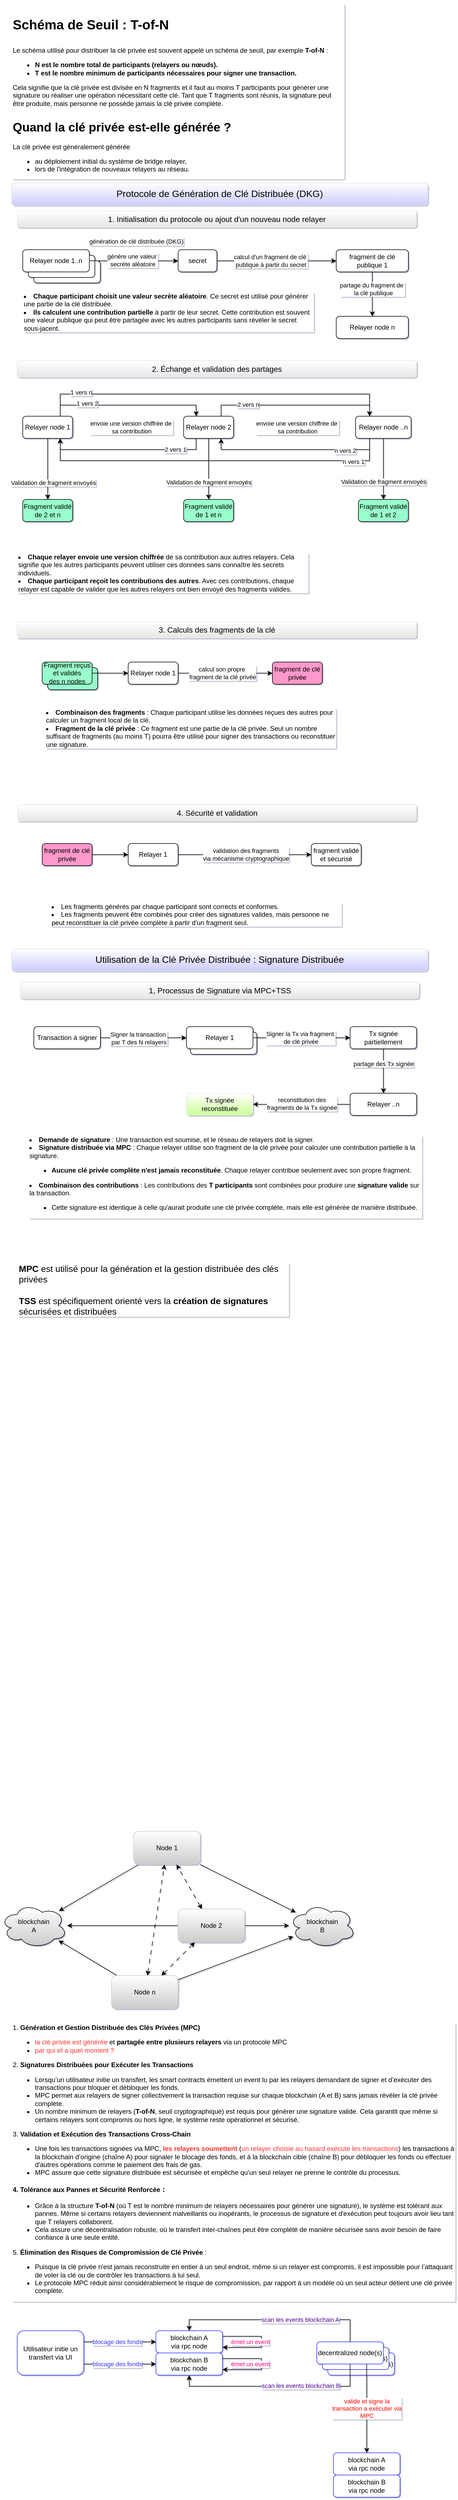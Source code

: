 <mxfile version="24.8.2" pages="2">
  <diagram name="MPC Relayer" id="_NhQ68Ce09rdGa0aBCM7">
    <mxGraphModel dx="848" dy="4457" grid="1" gridSize="10" guides="1" tooltips="1" connect="1" arrows="1" fold="1" page="1" pageScale="1" pageWidth="1169" pageHeight="827" math="0" shadow="1">
      <root>
        <mxCell id="0" />
        <mxCell id="1" parent="0" />
        <mxCell id="thYXyoPydOWhGMwMgY5e-137" value="Relayer 1" style="rounded=1;whiteSpace=wrap;html=1;" vertex="1" parent="1">
          <mxGeometry x="342" y="-1420" width="120" height="40" as="geometry" />
        </mxCell>
        <mxCell id="thYXyoPydOWhGMwMgY5e-129" value="" style="rounded=1;whiteSpace=wrap;html=1;fillColor=#99FFCC;" vertex="1" parent="1">
          <mxGeometry x="85" y="-2077" width="90" height="40" as="geometry" />
        </mxCell>
        <mxCell id="thYXyoPydOWhGMwMgY5e-79" value="Relayer node 1" style="rounded=1;whiteSpace=wrap;html=1;" vertex="1" parent="1">
          <mxGeometry x="60" y="-2810" width="120" height="40" as="geometry" />
        </mxCell>
        <mxCell id="thYXyoPydOWhGMwMgY5e-78" value="Relayer node 1" style="rounded=1;whiteSpace=wrap;html=1;" vertex="1" parent="1">
          <mxGeometry x="50" y="-2820" width="120" height="40" as="geometry" />
        </mxCell>
        <mxCell id="thYXyoPydOWhGMwMgY5e-43" value="decentralized node(s)" style="rounded=1;whiteSpace=wrap;html=1;strokeColor=#3333FF;" vertex="1" parent="1">
          <mxGeometry x="590" y="960" width="120" height="40" as="geometry" />
        </mxCell>
        <mxCell id="thYXyoPydOWhGMwMgY5e-42" value="decentralized node(s)" style="rounded=1;whiteSpace=wrap;html=1;strokeColor=#3333FF;" vertex="1" parent="1">
          <mxGeometry x="580" y="950" width="120" height="40" as="geometry" />
        </mxCell>
        <mxCell id="thYXyoPydOWhGMwMgY5e-9" style="rounded=0;orthogonalLoop=1;jettySize=auto;html=1;" edge="1" parent="1" source="thYXyoPydOWhGMwMgY5e-2" target="thYXyoPydOWhGMwMgY5e-6">
          <mxGeometry relative="1" as="geometry" />
        </mxCell>
        <mxCell id="thYXyoPydOWhGMwMgY5e-12" style="rounded=0;orthogonalLoop=1;jettySize=auto;html=1;" edge="1" parent="1" source="thYXyoPydOWhGMwMgY5e-2" target="thYXyoPydOWhGMwMgY5e-7">
          <mxGeometry relative="1" as="geometry" />
        </mxCell>
        <mxCell id="thYXyoPydOWhGMwMgY5e-2" value="Node 1" style="rounded=1;whiteSpace=wrap;html=1;gradientColor=#CCCCCC;strokeColor=#CCCCCC;" vertex="1" parent="1">
          <mxGeometry x="240" y="20" width="120" height="60" as="geometry" />
        </mxCell>
        <mxCell id="thYXyoPydOWhGMwMgY5e-10" style="rounded=0;orthogonalLoop=1;jettySize=auto;html=1;" edge="1" parent="1" source="thYXyoPydOWhGMwMgY5e-4" target="thYXyoPydOWhGMwMgY5e-7">
          <mxGeometry relative="1" as="geometry" />
        </mxCell>
        <mxCell id="thYXyoPydOWhGMwMgY5e-13" style="rounded=0;orthogonalLoop=1;jettySize=auto;html=1;" edge="1" parent="1" source="thYXyoPydOWhGMwMgY5e-4" target="thYXyoPydOWhGMwMgY5e-6">
          <mxGeometry relative="1" as="geometry" />
        </mxCell>
        <mxCell id="thYXyoPydOWhGMwMgY5e-17" style="rounded=0;orthogonalLoop=1;jettySize=auto;html=1;dashed=1;dashPattern=8 8;startArrow=classic;startFill=1;" edge="1" parent="1" source="thYXyoPydOWhGMwMgY5e-4" target="thYXyoPydOWhGMwMgY5e-2">
          <mxGeometry relative="1" as="geometry" />
        </mxCell>
        <mxCell id="thYXyoPydOWhGMwMgY5e-4" value="Node 2" style="rounded=1;whiteSpace=wrap;html=1;gradientColor=#CCCCCC;strokeColor=#CCCCCC;" vertex="1" parent="1">
          <mxGeometry x="320" y="160" width="120" height="60" as="geometry" />
        </mxCell>
        <mxCell id="thYXyoPydOWhGMwMgY5e-11" style="rounded=0;orthogonalLoop=1;jettySize=auto;html=1;" edge="1" parent="1" source="thYXyoPydOWhGMwMgY5e-5" target="thYXyoPydOWhGMwMgY5e-6">
          <mxGeometry relative="1" as="geometry" />
        </mxCell>
        <mxCell id="thYXyoPydOWhGMwMgY5e-14" style="rounded=0;orthogonalLoop=1;jettySize=auto;html=1;" edge="1" parent="1" source="thYXyoPydOWhGMwMgY5e-5" target="thYXyoPydOWhGMwMgY5e-7">
          <mxGeometry relative="1" as="geometry" />
        </mxCell>
        <mxCell id="thYXyoPydOWhGMwMgY5e-15" style="rounded=0;orthogonalLoop=1;jettySize=auto;html=1;dashed=1;dashPattern=8 8;startArrow=classic;startFill=1;" edge="1" parent="1" source="thYXyoPydOWhGMwMgY5e-5" target="thYXyoPydOWhGMwMgY5e-4">
          <mxGeometry relative="1" as="geometry" />
        </mxCell>
        <mxCell id="thYXyoPydOWhGMwMgY5e-16" style="rounded=0;orthogonalLoop=1;jettySize=auto;html=1;dashed=1;dashPattern=8 8;startArrow=classic;startFill=1;" edge="1" parent="1" source="thYXyoPydOWhGMwMgY5e-5" target="thYXyoPydOWhGMwMgY5e-2">
          <mxGeometry relative="1" as="geometry" />
        </mxCell>
        <mxCell id="thYXyoPydOWhGMwMgY5e-5" value="Node n" style="rounded=1;whiteSpace=wrap;html=1;gradientColor=#CCCCCC;strokeColor=#CCCCCC;" vertex="1" parent="1">
          <mxGeometry x="200" y="280" width="120" height="60" as="geometry" />
        </mxCell>
        <mxCell id="thYXyoPydOWhGMwMgY5e-6" value="blockchain&lt;div&gt;A&lt;/div&gt;" style="ellipse;shape=cloud;whiteSpace=wrap;html=1;gradientColor=#CCCCCC;" vertex="1" parent="1">
          <mxGeometry y="150" width="120" height="80" as="geometry" />
        </mxCell>
        <mxCell id="thYXyoPydOWhGMwMgY5e-7" value="blockchain&lt;div&gt;B&lt;/div&gt;" style="ellipse;shape=cloud;whiteSpace=wrap;html=1;gradientColor=#CCCCCC;" vertex="1" parent="1">
          <mxGeometry x="520" y="150" width="120" height="80" as="geometry" />
        </mxCell>
        <mxCell id="thYXyoPydOWhGMwMgY5e-22" value="1. &lt;b&gt;Génération et Gestion Distribuée des Clés Privées (MPC)&lt;/b&gt;&lt;div&gt;&lt;ul&gt;&lt;li&gt;&lt;font color=&quot;#ff3333&quot;&gt;l&lt;/font&gt;&lt;span style=&quot;&quot;&gt;&lt;font color=&quot;#ff3333&quot;&gt;a clé privée est générée&lt;/font&gt; et &lt;/span&gt;&lt;strong style=&quot;&quot;&gt;partagée entre plusieurs relayers&lt;/strong&gt;&lt;span style=&quot;&quot;&gt; via un protocole MPC&lt;/span&gt;&lt;/li&gt;&lt;li&gt;&lt;span style=&quot;&quot;&gt;&lt;font color=&quot;#ff3333&quot;&gt;par qui et a quel moment ?&lt;/font&gt;&lt;/span&gt;&lt;/li&gt;&lt;/ul&gt;&lt;div&gt;&lt;div&gt;2.&amp;nbsp;&lt;span style=&quot;&quot;&gt;&lt;b&gt;Signatures Distribuées pour Exécuter les Transactions&lt;/b&gt;&lt;/span&gt;&lt;/div&gt;&lt;div&gt;&lt;ul&gt;&lt;li&gt;Lorsqu’un utilisateur initie un transfert, les smart contracts émettent un event lu par les relayers demandant de signer et d’exécuter des transactions pour bloquer et débloquer les fonds.&lt;/li&gt;&lt;li&gt;&lt;span style=&quot;&quot;&gt;MPC permet aux relayers de signer collectivement la transaction&lt;/span&gt;&lt;span style=&quot;&quot;&gt; requise sur chaque blockchain (A et B) sans jamais révéler la clé privée complète.&lt;/span&gt;&lt;/li&gt;&lt;li&gt;&lt;span style=&quot;&quot;&gt;Un nombre minimum de relayers (&lt;b&gt;T-of-N&lt;/b&gt;, seuil cryptographique) est requis pour générer une signature valide. Cela garantit que même si certains relayers sont compromis ou hors ligne, le système reste opérationnel et sécurisé.&lt;/span&gt;&lt;/li&gt;&lt;/ul&gt;&lt;/div&gt;&lt;/div&gt;&lt;/div&gt;&lt;div&gt;&lt;span style=&quot;&quot;&gt;3.&amp;nbsp;&lt;/span&gt;&lt;span style=&quot;&quot;&gt;&lt;b&gt;Validation et Exécution des Transactions Cross-Chain&lt;/b&gt;&lt;/span&gt;&lt;/div&gt;&lt;div&gt;&lt;ul&gt;&lt;li&gt;&lt;span style=&quot;&quot;&gt;Une fois les transactions signées via MPC, &lt;b&gt;&lt;font color=&quot;#ff3333&quot;&gt;les relayers soumettent&lt;/font&gt;&lt;/b&gt;&amp;nbsp;(&lt;font color=&quot;#ff3333&quot;&gt;un relayer choisie au hasard exécute les transactions&lt;/font&gt;) les transactions à la blockchain d’origine (chaîne A) pour signaler le blocage des fonds, et à la blockchain cible (chaîne B) pour débloquer les fonds ou effectuer d&#39;autres opérations comme le paiement des frais de gas.&lt;/span&gt;&lt;/li&gt;&lt;li&gt;MPC assure que cette signature distribuée est sécurisée et empêche qu’un seul relayer ne prenne le contrôle du processus.&lt;/li&gt;&lt;/ul&gt;&lt;/div&gt;&lt;div&gt;&lt;h3&gt;&lt;strong style=&quot;font-size: 12px;&quot;&gt;4. Tolérance aux Pannes et Sécurité Renforcée&lt;/strong&gt; :&lt;/h3&gt;&lt;ul&gt;&lt;li&gt;Grâce à la structure &lt;strong&gt;T-of-N&lt;/strong&gt; (où T est le nombre minimum de relayers nécessaires pour générer une signature), le système est tolérant aux pannes. Même si certains relayers deviennent malveillants ou inopérants, le processus de signature et d&#39;exécution peut toujours avoir lieu tant que T relayers collaborent.&lt;/li&gt;&lt;li&gt;Cela assure une décentralisation robuste, où le transfert inter-chaînes peut être complété de manière sécurisée sans avoir besoin de faire confiance à une seule entité.&lt;/li&gt;&lt;/ul&gt;&lt;/div&gt;&lt;div&gt;&lt;span style=&quot;&quot;&gt;5. &lt;/span&gt;&lt;strong style=&quot;&quot;&gt;Élimination des Risques de Compromission de Clé Privée&lt;/strong&gt;&lt;span style=&quot;&quot;&gt; :&lt;/span&gt;&lt;br&gt;&lt;/div&gt;&lt;div&gt;&lt;ul&gt;&lt;li&gt;Puisque la clé privée n&#39;est jamais reconstruite en entier à un seul endroit, même si un relayer est compromis, il est impossible pour l’attaquant de voler la clé ou de contrôler les transactions à lui seul.&lt;/li&gt;&lt;li&gt;Le protocole MPC réduit ainsi considérablement le risque de compromission, par rapport à un modèle où un seul acteur détient une clé privée complète.&lt;/li&gt;&lt;/ul&gt;&lt;/div&gt;" style="text;html=1;align=left;verticalAlign=top;whiteSpace=wrap;rounded=0;labelBackgroundColor=default;" vertex="1" parent="1">
          <mxGeometry x="20" y="360" width="800" height="510" as="geometry" />
        </mxCell>
        <mxCell id="thYXyoPydOWhGMwMgY5e-25" value="" style="edgeStyle=orthogonalEdgeStyle;rounded=0;orthogonalLoop=1;jettySize=auto;html=1;exitX=1;exitY=0.25;exitDx=0;exitDy=0;" edge="1" parent="1" source="thYXyoPydOWhGMwMgY5e-23" target="thYXyoPydOWhGMwMgY5e-24">
          <mxGeometry relative="1" as="geometry" />
        </mxCell>
        <mxCell id="thYXyoPydOWhGMwMgY5e-28" value="blocage des fonds" style="edgeLabel;html=1;align=center;verticalAlign=middle;resizable=0;points=[];labelBackgroundColor=#FFFFFF;fontColor=#3333FF;" vertex="1" connectable="0" parent="thYXyoPydOWhGMwMgY5e-25">
          <mxGeometry x="-0.212" y="2" relative="1" as="geometry">
            <mxPoint x="9" y="2" as="offset" />
          </mxGeometry>
        </mxCell>
        <mxCell id="thYXyoPydOWhGMwMgY5e-27" style="edgeStyle=orthogonalEdgeStyle;rounded=0;orthogonalLoop=1;jettySize=auto;html=1;entryX=0;entryY=0.5;entryDx=0;entryDy=0;exitX=1;exitY=0.75;exitDx=0;exitDy=0;" edge="1" parent="1" source="thYXyoPydOWhGMwMgY5e-23" target="thYXyoPydOWhGMwMgY5e-26">
          <mxGeometry relative="1" as="geometry" />
        </mxCell>
        <mxCell id="thYXyoPydOWhGMwMgY5e-29" value="blocage des fonds" style="edgeLabel;html=1;align=center;verticalAlign=middle;resizable=0;points=[];labelBackgroundColor=default;fontColor=#3333FF;" vertex="1" connectable="0" parent="thYXyoPydOWhGMwMgY5e-27">
          <mxGeometry x="-0.172" relative="1" as="geometry">
            <mxPoint x="6" as="offset" />
          </mxGeometry>
        </mxCell>
        <mxCell id="thYXyoPydOWhGMwMgY5e-23" value="Utilisateur initie un transfert via UI" style="rounded=1;whiteSpace=wrap;html=1;strokeColor=#3333FF;" vertex="1" parent="1">
          <mxGeometry x="30" y="920" width="120" height="80" as="geometry" />
        </mxCell>
        <mxCell id="thYXyoPydOWhGMwMgY5e-34" value="" style="edgeStyle=orthogonalEdgeStyle;rounded=0;orthogonalLoop=1;jettySize=auto;html=1;exitX=1;exitY=0.25;exitDx=0;exitDy=0;entryX=1;entryY=0.75;entryDx=0;entryDy=0;" edge="1" parent="1" source="thYXyoPydOWhGMwMgY5e-24" target="thYXyoPydOWhGMwMgY5e-24">
          <mxGeometry relative="1" as="geometry">
            <mxPoint x="570" y="940" as="targetPoint" />
            <Array as="points">
              <mxPoint x="470" y="930" />
              <mxPoint x="470" y="950" />
            </Array>
          </mxGeometry>
        </mxCell>
        <mxCell id="thYXyoPydOWhGMwMgY5e-35" value="émet un event" style="edgeLabel;html=1;align=center;verticalAlign=middle;resizable=0;points=[];fontColor=#FF0080;" vertex="1" connectable="0" parent="thYXyoPydOWhGMwMgY5e-34">
          <mxGeometry x="-0.325" y="-1" relative="1" as="geometry">
            <mxPoint x="-4" y="9" as="offset" />
          </mxGeometry>
        </mxCell>
        <mxCell id="thYXyoPydOWhGMwMgY5e-24" value="blockchain A&lt;div&gt;via rpc node&lt;/div&gt;" style="rounded=1;whiteSpace=wrap;html=1;strokeColor=#3333FF;" vertex="1" parent="1">
          <mxGeometry x="280" y="920" width="120" height="40" as="geometry" />
        </mxCell>
        <mxCell id="thYXyoPydOWhGMwMgY5e-26" value="blockchain B&lt;div&gt;via rpc node&lt;/div&gt;" style="rounded=1;whiteSpace=wrap;html=1;strokeColor=#3333FF;" vertex="1" parent="1">
          <mxGeometry x="280" y="960" width="120" height="40" as="geometry" />
        </mxCell>
        <mxCell id="thYXyoPydOWhGMwMgY5e-38" style="edgeStyle=orthogonalEdgeStyle;rounded=0;orthogonalLoop=1;jettySize=auto;html=1;entryX=0.5;entryY=0;entryDx=0;entryDy=0;exitX=0.5;exitY=0;exitDx=0;exitDy=0;" edge="1" parent="1" source="thYXyoPydOWhGMwMgY5e-30" target="thYXyoPydOWhGMwMgY5e-24">
          <mxGeometry relative="1" as="geometry" />
        </mxCell>
        <mxCell id="thYXyoPydOWhGMwMgY5e-40" value="scan les events blockchain A" style="edgeLabel;html=1;align=center;verticalAlign=middle;resizable=0;points=[];fontColor=#4C0099;" vertex="1" connectable="0" parent="thYXyoPydOWhGMwMgY5e-38">
          <mxGeometry x="-0.634" relative="1" as="geometry">
            <mxPoint x="-66" as="offset" />
          </mxGeometry>
        </mxCell>
        <mxCell id="thYXyoPydOWhGMwMgY5e-39" style="edgeStyle=orthogonalEdgeStyle;rounded=0;orthogonalLoop=1;jettySize=auto;html=1;entryX=0.5;entryY=1;entryDx=0;entryDy=0;exitX=0.5;exitY=1;exitDx=0;exitDy=0;" edge="1" parent="1" source="thYXyoPydOWhGMwMgY5e-30" target="thYXyoPydOWhGMwMgY5e-26">
          <mxGeometry relative="1" as="geometry" />
        </mxCell>
        <mxCell id="thYXyoPydOWhGMwMgY5e-41" value="&lt;span style=&quot;color: rgb(76, 0, 153);&quot;&gt;scan les events blockchain B&lt;/span&gt;" style="edgeLabel;html=1;align=center;verticalAlign=middle;resizable=0;points=[];" vertex="1" connectable="0" parent="thYXyoPydOWhGMwMgY5e-39">
          <mxGeometry x="-0.54" y="-1" relative="1" as="geometry">
            <mxPoint x="-49" as="offset" />
          </mxGeometry>
        </mxCell>
        <mxCell id="thYXyoPydOWhGMwMgY5e-45" value="" style="edgeStyle=orthogonalEdgeStyle;rounded=0;orthogonalLoop=1;jettySize=auto;html=1;exitX=0.75;exitY=1;exitDx=0;exitDy=0;" edge="1" parent="1" source="thYXyoPydOWhGMwMgY5e-30" target="thYXyoPydOWhGMwMgY5e-44">
          <mxGeometry relative="1" as="geometry" />
        </mxCell>
        <mxCell id="thYXyoPydOWhGMwMgY5e-46" value="valide et signe la&lt;div&gt;transaction a exécuter via&lt;/div&gt;&lt;div&gt;MPC&lt;/div&gt;" style="edgeLabel;html=1;align=center;verticalAlign=middle;resizable=0;points=[];fontColor=#FF0000;" vertex="1" connectable="0" parent="thYXyoPydOWhGMwMgY5e-45">
          <mxGeometry x="-0.086" relative="1" as="geometry">
            <mxPoint y="7" as="offset" />
          </mxGeometry>
        </mxCell>
        <mxCell id="thYXyoPydOWhGMwMgY5e-30" value="decentralized node(s)" style="rounded=1;whiteSpace=wrap;html=1;strokeColor=#3333FF;" vertex="1" parent="1">
          <mxGeometry x="570" y="940" width="120" height="40" as="geometry" />
        </mxCell>
        <mxCell id="thYXyoPydOWhGMwMgY5e-36" value="" style="edgeStyle=orthogonalEdgeStyle;rounded=0;orthogonalLoop=1;jettySize=auto;html=1;exitX=1;exitY=0.25;exitDx=0;exitDy=0;entryX=1;entryY=0.75;entryDx=0;entryDy=0;" edge="1" parent="1" source="thYXyoPydOWhGMwMgY5e-26" target="thYXyoPydOWhGMwMgY5e-26">
          <mxGeometry relative="1" as="geometry">
            <mxPoint x="400" y="970" as="sourcePoint" />
            <mxPoint x="400" y="990" as="targetPoint" />
            <Array as="points">
              <mxPoint x="470" y="970" />
              <mxPoint x="470" y="990" />
            </Array>
          </mxGeometry>
        </mxCell>
        <mxCell id="thYXyoPydOWhGMwMgY5e-37" value="émet un event" style="edgeLabel;html=1;align=center;verticalAlign=middle;resizable=0;points=[];fontColor=#FF0080;" vertex="1" connectable="0" parent="thYXyoPydOWhGMwMgY5e-36">
          <mxGeometry x="-0.325" y="-1" relative="1" as="geometry">
            <mxPoint x="-4" y="9" as="offset" />
          </mxGeometry>
        </mxCell>
        <mxCell id="thYXyoPydOWhGMwMgY5e-44" value="blockchain A&lt;div&gt;via rpc node&lt;/div&gt;" style="rounded=1;whiteSpace=wrap;html=1;strokeColor=#3333FF;" vertex="1" parent="1">
          <mxGeometry x="600" y="1140" width="120" height="40" as="geometry" />
        </mxCell>
        <mxCell id="thYXyoPydOWhGMwMgY5e-47" value="blockchain B&lt;div&gt;via rpc node&lt;/div&gt;" style="rounded=1;whiteSpace=wrap;html=1;strokeColor=#3333FF;" vertex="1" parent="1">
          <mxGeometry x="600" y="1180" width="120" height="40" as="geometry" />
        </mxCell>
        <mxCell id="thYXyoPydOWhGMwMgY5e-51" value="" style="edgeStyle=orthogonalEdgeStyle;rounded=0;orthogonalLoop=1;jettySize=auto;html=1;" edge="1" parent="1" source="thYXyoPydOWhGMwMgY5e-48" target="thYXyoPydOWhGMwMgY5e-50">
          <mxGeometry relative="1" as="geometry" />
        </mxCell>
        <mxCell id="thYXyoPydOWhGMwMgY5e-52" value="génère une valeur&amp;nbsp;&lt;div&gt;secrète aléatoire&lt;/div&gt;" style="edgeLabel;html=1;align=center;verticalAlign=middle;resizable=0;points=[];" vertex="1" connectable="0" parent="thYXyoPydOWhGMwMgY5e-51">
          <mxGeometry x="-0.033" y="1" relative="1" as="geometry">
            <mxPoint as="offset" />
          </mxGeometry>
        </mxCell>
        <mxCell id="thYXyoPydOWhGMwMgY5e-48" value="Relayer node 1..n" style="rounded=1;whiteSpace=wrap;html=1;" vertex="1" parent="1">
          <mxGeometry x="40" y="-2830" width="120" height="40" as="geometry" />
        </mxCell>
        <mxCell id="thYXyoPydOWhGMwMgY5e-63" value="" style="edgeStyle=orthogonalEdgeStyle;rounded=0;orthogonalLoop=1;jettySize=auto;html=1;" edge="1" parent="1" source="thYXyoPydOWhGMwMgY5e-50" target="thYXyoPydOWhGMwMgY5e-62">
          <mxGeometry relative="1" as="geometry" />
        </mxCell>
        <mxCell id="thYXyoPydOWhGMwMgY5e-64" value="calcul d&#39;un fragment de clé&amp;nbsp;&lt;div&gt;publique à partir du secret&lt;/div&gt;" style="edgeLabel;html=1;align=center;verticalAlign=middle;resizable=0;points=[];" vertex="1" connectable="0" parent="thYXyoPydOWhGMwMgY5e-63">
          <mxGeometry x="-0.318" relative="1" as="geometry">
            <mxPoint x="23" as="offset" />
          </mxGeometry>
        </mxCell>
        <mxCell id="thYXyoPydOWhGMwMgY5e-50" value="secret" style="rounded=1;whiteSpace=wrap;html=1;" vertex="1" parent="1">
          <mxGeometry x="320" y="-2830" width="70" height="40" as="geometry" />
        </mxCell>
        <mxCell id="thYXyoPydOWhGMwMgY5e-76" value="" style="edgeStyle=orthogonalEdgeStyle;rounded=0;orthogonalLoop=1;jettySize=auto;html=1;" edge="1" parent="1" source="thYXyoPydOWhGMwMgY5e-62" target="thYXyoPydOWhGMwMgY5e-75">
          <mxGeometry relative="1" as="geometry" />
        </mxCell>
        <mxCell id="thYXyoPydOWhGMwMgY5e-77" value="partage du fragment de&amp;nbsp;&lt;div&gt;&amp;nbsp;la clé publique&lt;/div&gt;" style="edgeLabel;html=1;align=center;verticalAlign=middle;resizable=0;points=[];" vertex="1" connectable="0" parent="thYXyoPydOWhGMwMgY5e-76">
          <mxGeometry x="-0.231" relative="1" as="geometry">
            <mxPoint as="offset" />
          </mxGeometry>
        </mxCell>
        <mxCell id="thYXyoPydOWhGMwMgY5e-62" value="fragment de clé publique 1" style="rounded=1;whiteSpace=wrap;html=1;" vertex="1" parent="1">
          <mxGeometry x="605" y="-2830" width="130" height="40" as="geometry" />
        </mxCell>
        <mxCell id="thYXyoPydOWhGMwMgY5e-73" value="&lt;h3 style=&quot;font-size: 24px;&quot;&gt;&lt;strong style=&quot;&quot;&gt;&lt;font style=&quot;font-size: 24px;&quot;&gt;Schéma de Seuil : T-of-N&lt;/font&gt;&lt;/strong&gt;&lt;/h3&gt;&lt;h3 style=&quot;font-size: 12px;&quot;&gt;&lt;font style=&quot;font-size: 12px;&quot;&gt;&lt;span style=&quot;font-weight: normal;&quot;&gt;Le schéma utilisé pour distribuer la clé privée est souvent appelé un schéma de seuil, par exemple &lt;/span&gt;&lt;strong style=&quot;&quot;&gt;T-of-N&lt;/strong&gt;&lt;span style=&quot;font-weight: normal;&quot;&gt; :&lt;/span&gt;&lt;/font&gt;&lt;/h3&gt;&lt;h1 style=&quot;margin-top: 0px; font-size: 12px;&quot;&gt;&lt;ul style=&quot;&quot;&gt;&lt;li style=&quot;&quot;&gt;&lt;font style=&quot;font-size: 12px;&quot;&gt;&lt;strong style=&quot;&quot;&gt;N&lt;/strong&gt; est le nombre total de participants (relayers ou nœuds).&lt;/font&gt;&lt;/li&gt;&lt;li style=&quot;&quot;&gt;&lt;font style=&quot;font-size: 12px;&quot;&gt;&lt;strong style=&quot;&quot;&gt;T&lt;/strong&gt; est le nombre minimum de participants nécessaires pour signer une transaction.&lt;/font&gt;&lt;/li&gt;&lt;/ul&gt;&lt;div&gt;&lt;span style=&quot;font-weight: normal;&quot;&gt;Cela signifie que la clé privée est divisée en N fragments et il faut au moins T participants pour générer une signature ou réaliser une opération nécessitant cette clé. Tant que T fragments sont réunis, la signature peut être produite, mais personne ne possède jamais la clé privée complète.&lt;/span&gt;&lt;br&gt;&lt;/div&gt;&lt;div&gt;&lt;span style=&quot;font-weight: normal;&quot;&gt;&lt;br&gt;&lt;/span&gt;&lt;/div&gt;&lt;/h1&gt;&lt;h1 style=&quot;margin-top: 0px;&quot;&gt;Quand la clé privée est-elle générée ?&lt;br&gt;&lt;/h1&gt;&lt;h1 style=&quot;margin-top: 0px; font-size: 12px;&quot;&gt;&lt;p&gt;&lt;span style=&quot;font-weight: normal;&quot;&gt;La clé privée est généralement générée&amp;nbsp;&lt;/span&gt;&lt;/p&gt;&lt;p&gt;&lt;/p&gt;&lt;ul&gt;&lt;li&gt;&lt;span style=&quot;font-weight: normal;&quot;&gt;au&amp;nbsp;déploiement initial du système de bridge relayer,&amp;nbsp;&lt;/span&gt;&lt;/li&gt;&lt;li&gt;&lt;span style=&quot;font-weight: normal;&quot;&gt;lors de l&#39;intégration de nouveaux relayers&amp;nbsp;au réseau.&amp;nbsp;&lt;/span&gt;&lt;/li&gt;&lt;/ul&gt;&lt;div&gt;&lt;br style=&quot;font-weight: 400;&quot;&gt;&lt;/div&gt;&lt;/h1&gt;" style="text;html=1;whiteSpace=wrap;overflow=hidden;rounded=0;fontSize=11;labelBackgroundColor=default;verticalAlign=top;" vertex="1" parent="1">
          <mxGeometry x="20" y="-3280" width="600" height="320" as="geometry" />
        </mxCell>
        <mxCell id="thYXyoPydOWhGMwMgY5e-74" value="&lt;span style=&quot;color: rgb(0, 0, 0); font-family: Helvetica; font-size: 11px; font-style: normal; font-variant-ligatures: normal; font-variant-caps: normal; font-weight: 400; letter-spacing: normal; orphans: 2; text-align: center; text-indent: 0px; text-transform: none; widows: 2; word-spacing: 0px; -webkit-text-stroke-width: 0px; white-space: nowrap; text-decoration-thickness: initial; text-decoration-style: initial; text-decoration-color: initial; float: none; display: inline !important;&quot;&gt;génération de clé distribuée&amp;nbsp;&lt;/span&gt;&lt;span style=&quot;font-size: 11px; text-wrap: nowrap;&quot;&gt;(DKG)&lt;/span&gt;" style="text;html=1;align=center;verticalAlign=middle;whiteSpace=wrap;rounded=0;labelBackgroundColor=default;" vertex="1" parent="1">
          <mxGeometry x="150" y="-2860" width="190" height="30" as="geometry" />
        </mxCell>
        <mxCell id="thYXyoPydOWhGMwMgY5e-75" value="Relayer node n" style="rounded=1;whiteSpace=wrap;html=1;" vertex="1" parent="1">
          <mxGeometry x="605" y="-2710" width="130" height="40" as="geometry" />
        </mxCell>
        <mxCell id="thYXyoPydOWhGMwMgY5e-84" value="" style="edgeStyle=orthogonalEdgeStyle;rounded=0;orthogonalLoop=1;jettySize=auto;html=1;exitX=0.75;exitY=0;exitDx=0;exitDy=0;entryX=0.25;entryY=0;entryDx=0;entryDy=0;" edge="1" parent="1" source="thYXyoPydOWhGMwMgY5e-80" target="thYXyoPydOWhGMwMgY5e-83">
          <mxGeometry relative="1" as="geometry" />
        </mxCell>
        <mxCell id="thYXyoPydOWhGMwMgY5e-87" value="envoie une version chiffrée de&amp;nbsp;&lt;div&gt;sa contribution&lt;/div&gt;" style="edgeLabel;html=1;align=center;verticalAlign=middle;resizable=0;points=[];" vertex="1" connectable="0" parent="thYXyoPydOWhGMwMgY5e-84">
          <mxGeometry x="-0.538" y="3" relative="1" as="geometry">
            <mxPoint x="82" y="43" as="offset" />
          </mxGeometry>
        </mxCell>
        <mxCell id="thYXyoPydOWhGMwMgY5e-99" value="1 vers 2" style="edgeLabel;html=1;align=center;verticalAlign=middle;resizable=0;points=[];" vertex="1" connectable="0" parent="thYXyoPydOWhGMwMgY5e-84">
          <mxGeometry x="-0.572" y="3" relative="1" as="geometry">
            <mxPoint x="7" as="offset" />
          </mxGeometry>
        </mxCell>
        <mxCell id="thYXyoPydOWhGMwMgY5e-96" style="edgeStyle=orthogonalEdgeStyle;rounded=0;orthogonalLoop=1;jettySize=auto;html=1;" edge="1" parent="1" source="thYXyoPydOWhGMwMgY5e-80" target="thYXyoPydOWhGMwMgY5e-95">
          <mxGeometry relative="1" as="geometry" />
        </mxCell>
        <mxCell id="thYXyoPydOWhGMwMgY5e-97" value="Validation de fragment envoyés" style="edgeLabel;html=1;align=center;verticalAlign=middle;resizable=0;points=[];" vertex="1" connectable="0" parent="thYXyoPydOWhGMwMgY5e-96">
          <mxGeometry x="0.145" y="1" relative="1" as="geometry">
            <mxPoint x="9" y="17" as="offset" />
          </mxGeometry>
        </mxCell>
        <mxCell id="thYXyoPydOWhGMwMgY5e-104" style="edgeStyle=orthogonalEdgeStyle;rounded=0;orthogonalLoop=1;jettySize=auto;html=1;entryX=0.25;entryY=0;entryDx=0;entryDy=0;exitX=0.75;exitY=0;exitDx=0;exitDy=0;" edge="1" parent="1" source="thYXyoPydOWhGMwMgY5e-80" target="thYXyoPydOWhGMwMgY5e-85">
          <mxGeometry relative="1" as="geometry">
            <Array as="points">
              <mxPoint x="108" y="-2570" />
              <mxPoint x="665" y="-2570" />
            </Array>
          </mxGeometry>
        </mxCell>
        <mxCell id="thYXyoPydOWhGMwMgY5e-105" value="1 vers n" style="edgeLabel;html=1;align=center;verticalAlign=middle;resizable=0;points=[];" vertex="1" connectable="0" parent="thYXyoPydOWhGMwMgY5e-104">
          <mxGeometry x="-0.06" y="3" relative="1" as="geometry">
            <mxPoint x="-222" as="offset" />
          </mxGeometry>
        </mxCell>
        <mxCell id="thYXyoPydOWhGMwMgY5e-80" value="Relayer node 1" style="rounded=1;whiteSpace=wrap;html=1;" vertex="1" parent="1">
          <mxGeometry x="40" y="-2530" width="90" height="40" as="geometry" />
        </mxCell>
        <mxCell id="thYXyoPydOWhGMwMgY5e-81" value="1. Initialisation du protocole ou ajout d&#39;un nouveau node relayer" style="rounded=1;whiteSpace=wrap;html=1;fontSize=14;gradientColor=#E6E6E6;strokeColor=#E6E6E6;" vertex="1" parent="1">
          <mxGeometry x="30" y="-2900" width="720" height="30" as="geometry" />
        </mxCell>
        <mxCell id="thYXyoPydOWhGMwMgY5e-82" value="2. Échange et validation des partages" style="rounded=1;whiteSpace=wrap;html=1;fontSize=14;gradientColor=#E6E6E6;strokeColor=#E6E6E6;" vertex="1" parent="1">
          <mxGeometry x="30" y="-2630" width="720" height="30" as="geometry" />
        </mxCell>
        <mxCell id="thYXyoPydOWhGMwMgY5e-86" value="" style="edgeStyle=orthogonalEdgeStyle;rounded=0;orthogonalLoop=1;jettySize=auto;html=1;exitX=0.75;exitY=0;exitDx=0;exitDy=0;entryX=0.25;entryY=0;entryDx=0;entryDy=0;" edge="1" parent="1" source="thYXyoPydOWhGMwMgY5e-83" target="thYXyoPydOWhGMwMgY5e-85">
          <mxGeometry relative="1" as="geometry" />
        </mxCell>
        <mxCell id="thYXyoPydOWhGMwMgY5e-88" value="envoie une version chiffrée de&amp;nbsp;&lt;div&gt;sa contribution&lt;/div&gt;" style="edgeLabel;html=1;align=center;verticalAlign=middle;resizable=0;points=[];" vertex="1" connectable="0" parent="thYXyoPydOWhGMwMgY5e-86">
          <mxGeometry x="-0.079" y="3" relative="1" as="geometry">
            <mxPoint x="16" y="43" as="offset" />
          </mxGeometry>
        </mxCell>
        <mxCell id="thYXyoPydOWhGMwMgY5e-102" value="2 vers n" style="edgeLabel;html=1;align=center;verticalAlign=middle;resizable=0;points=[];" vertex="1" connectable="0" parent="thYXyoPydOWhGMwMgY5e-86">
          <mxGeometry x="-0.049" y="1" relative="1" as="geometry">
            <mxPoint x="-78" as="offset" />
          </mxGeometry>
        </mxCell>
        <mxCell id="thYXyoPydOWhGMwMgY5e-90" value="" style="edgeStyle=orthogonalEdgeStyle;rounded=0;orthogonalLoop=1;jettySize=auto;html=1;" edge="1" parent="1" source="thYXyoPydOWhGMwMgY5e-83" target="thYXyoPydOWhGMwMgY5e-89">
          <mxGeometry relative="1" as="geometry" />
        </mxCell>
        <mxCell id="thYXyoPydOWhGMwMgY5e-91" value="Validation de fragment envoyés" style="edgeLabel;html=1;align=center;verticalAlign=middle;resizable=0;points=[];" vertex="1" connectable="0" parent="thYXyoPydOWhGMwMgY5e-90">
          <mxGeometry x="-0.419" y="2" relative="1" as="geometry">
            <mxPoint x="-2" y="47" as="offset" />
          </mxGeometry>
        </mxCell>
        <mxCell id="thYXyoPydOWhGMwMgY5e-98" style="edgeStyle=orthogonalEdgeStyle;rounded=0;orthogonalLoop=1;jettySize=auto;html=1;entryX=0.75;entryY=1;entryDx=0;entryDy=0;exitX=0.25;exitY=1;exitDx=0;exitDy=0;" edge="1" parent="1" source="thYXyoPydOWhGMwMgY5e-83" target="thYXyoPydOWhGMwMgY5e-80">
          <mxGeometry relative="1" as="geometry" />
        </mxCell>
        <mxCell id="thYXyoPydOWhGMwMgY5e-100" value="2 vers 1" style="edgeLabel;html=1;align=center;verticalAlign=middle;resizable=0;points=[];" vertex="1" connectable="0" parent="thYXyoPydOWhGMwMgY5e-98">
          <mxGeometry x="-0.014" relative="1" as="geometry">
            <mxPoint x="83" as="offset" />
          </mxGeometry>
        </mxCell>
        <mxCell id="thYXyoPydOWhGMwMgY5e-83" value="Relayer node 2" style="rounded=1;whiteSpace=wrap;html=1;" vertex="1" parent="1">
          <mxGeometry x="330" y="-2530" width="90" height="40" as="geometry" />
        </mxCell>
        <mxCell id="thYXyoPydOWhGMwMgY5e-93" style="edgeStyle=orthogonalEdgeStyle;rounded=0;orthogonalLoop=1;jettySize=auto;html=1;" edge="1" parent="1" source="thYXyoPydOWhGMwMgY5e-85" target="thYXyoPydOWhGMwMgY5e-92">
          <mxGeometry relative="1" as="geometry" />
        </mxCell>
        <mxCell id="thYXyoPydOWhGMwMgY5e-94" value="Validation de fragment envoyés" style="edgeLabel;html=1;align=center;verticalAlign=middle;resizable=0;points=[];" vertex="1" connectable="0" parent="thYXyoPydOWhGMwMgY5e-93">
          <mxGeometry x="-0.058" relative="1" as="geometry">
            <mxPoint y="26" as="offset" />
          </mxGeometry>
        </mxCell>
        <mxCell id="thYXyoPydOWhGMwMgY5e-101" style="edgeStyle=orthogonalEdgeStyle;rounded=0;orthogonalLoop=1;jettySize=auto;html=1;entryX=0.75;entryY=1;entryDx=0;entryDy=0;exitX=0.25;exitY=1;exitDx=0;exitDy=0;" edge="1" parent="1" source="thYXyoPydOWhGMwMgY5e-85" target="thYXyoPydOWhGMwMgY5e-83">
          <mxGeometry relative="1" as="geometry" />
        </mxCell>
        <mxCell id="thYXyoPydOWhGMwMgY5e-103" value="n vers 2" style="edgeLabel;html=1;align=center;verticalAlign=middle;resizable=0;points=[];" vertex="1" connectable="0" parent="thYXyoPydOWhGMwMgY5e-101">
          <mxGeometry x="-0.081" y="2" relative="1" as="geometry">
            <mxPoint x="77" as="offset" />
          </mxGeometry>
        </mxCell>
        <mxCell id="thYXyoPydOWhGMwMgY5e-106" style="edgeStyle=orthogonalEdgeStyle;rounded=0;orthogonalLoop=1;jettySize=auto;html=1;entryX=0.75;entryY=1;entryDx=0;entryDy=0;exitX=0.25;exitY=1;exitDx=0;exitDy=0;" edge="1" parent="1" source="thYXyoPydOWhGMwMgY5e-85" target="thYXyoPydOWhGMwMgY5e-80">
          <mxGeometry relative="1" as="geometry">
            <Array as="points">
              <mxPoint x="665" y="-2450" />
              <mxPoint x="108" y="-2450" />
            </Array>
          </mxGeometry>
        </mxCell>
        <mxCell id="thYXyoPydOWhGMwMgY5e-107" value="n vers 1" style="edgeLabel;html=1;align=center;verticalAlign=middle;resizable=0;points=[];" vertex="1" connectable="0" parent="thYXyoPydOWhGMwMgY5e-106">
          <mxGeometry x="-0.013" y="2" relative="1" as="geometry">
            <mxPoint x="245" as="offset" />
          </mxGeometry>
        </mxCell>
        <mxCell id="thYXyoPydOWhGMwMgY5e-85" value="Relayer node ..n" style="rounded=1;whiteSpace=wrap;html=1;" vertex="1" parent="1">
          <mxGeometry x="640" y="-2530" width="100" height="40" as="geometry" />
        </mxCell>
        <mxCell id="thYXyoPydOWhGMwMgY5e-89" value="Fragment validé de 1 et n" style="rounded=1;whiteSpace=wrap;html=1;fillColor=#99FFCC;" vertex="1" parent="1">
          <mxGeometry x="330" y="-2380" width="90" height="40" as="geometry" />
        </mxCell>
        <mxCell id="thYXyoPydOWhGMwMgY5e-92" value="Fragment validé&lt;div&gt;de 1 et 2&lt;/div&gt;" style="rounded=1;whiteSpace=wrap;html=1;fillColor=#99FFCC;" vertex="1" parent="1">
          <mxGeometry x="645" y="-2380" width="90" height="40" as="geometry" />
        </mxCell>
        <mxCell id="thYXyoPydOWhGMwMgY5e-95" value="Fragment validé&lt;div&gt;de 2 et n&lt;/div&gt;" style="rounded=1;whiteSpace=wrap;html=1;fillColor=#99FFCC;" vertex="1" parent="1">
          <mxGeometry x="40" y="-2380" width="90" height="40" as="geometry" />
        </mxCell>
        <mxCell id="thYXyoPydOWhGMwMgY5e-109" value="&lt;li&gt;&lt;strong&gt;Chaque participant choisit une valeur secrète aléatoire&lt;/strong&gt;. Ce secret est utilisé pour générer une partie de la clé distribuée.&lt;/li&gt;&lt;li&gt;&lt;strong&gt;Ils calculent une contribution partielle&lt;/strong&gt; à partir de leur secret. Cette contribution est souvent une valeur publique qui peut être partagée avec les autres participants sans révéler le secret sous-jacent.&lt;/li&gt;" style="text;html=1;align=left;verticalAlign=top;whiteSpace=wrap;rounded=0;labelBackgroundColor=default;" vertex="1" parent="1">
          <mxGeometry x="40" y="-2760" width="525" height="90" as="geometry" />
        </mxCell>
        <mxCell id="thYXyoPydOWhGMwMgY5e-110" value="3. Calculs des fragments de la clé" style="rounded=1;whiteSpace=wrap;html=1;fontSize=14;gradientColor=#E6E6E6;strokeColor=#E6E6E6;" vertex="1" parent="1">
          <mxGeometry x="30" y="-2160" width="720" height="30" as="geometry" />
        </mxCell>
        <mxCell id="thYXyoPydOWhGMwMgY5e-115" value="" style="edgeStyle=orthogonalEdgeStyle;rounded=0;orthogonalLoop=1;jettySize=auto;html=1;" edge="1" parent="1" source="thYXyoPydOWhGMwMgY5e-111" target="thYXyoPydOWhGMwMgY5e-114">
          <mxGeometry relative="1" as="geometry" />
        </mxCell>
        <mxCell id="thYXyoPydOWhGMwMgY5e-116" value="calcul son propre&amp;nbsp;&lt;div&gt;fragment de la clé privée&lt;/div&gt;" style="edgeLabel;html=1;align=center;verticalAlign=middle;resizable=0;points=[];" vertex="1" connectable="0" parent="thYXyoPydOWhGMwMgY5e-115">
          <mxGeometry x="-0.384" y="2" relative="1" as="geometry">
            <mxPoint x="27" y="2" as="offset" />
          </mxGeometry>
        </mxCell>
        <mxCell id="thYXyoPydOWhGMwMgY5e-111" value="Relayer node 1" style="rounded=1;whiteSpace=wrap;html=1;" vertex="1" parent="1">
          <mxGeometry x="230" y="-2087" width="90" height="40" as="geometry" />
        </mxCell>
        <mxCell id="thYXyoPydOWhGMwMgY5e-118" style="edgeStyle=orthogonalEdgeStyle;rounded=0;orthogonalLoop=1;jettySize=auto;html=1;" edge="1" parent="1" source="thYXyoPydOWhGMwMgY5e-112" target="thYXyoPydOWhGMwMgY5e-111">
          <mxGeometry relative="1" as="geometry" />
        </mxCell>
        <mxCell id="thYXyoPydOWhGMwMgY5e-112" value="Fragment reçus et validés&lt;div&gt;des n nodes&lt;/div&gt;" style="rounded=1;whiteSpace=wrap;html=1;fillColor=#99FFCC;" vertex="1" parent="1">
          <mxGeometry x="75" y="-2087" width="90" height="40" as="geometry" />
        </mxCell>
        <mxCell id="thYXyoPydOWhGMwMgY5e-114" value="fragment de clé&lt;div&gt;privée&lt;/div&gt;" style="rounded=1;whiteSpace=wrap;html=1;fillColor=#FF99CC;" vertex="1" parent="1">
          <mxGeometry x="490" y="-2087" width="90" height="40" as="geometry" />
        </mxCell>
        <mxCell id="thYXyoPydOWhGMwMgY5e-117" value="&lt;li&gt;&lt;strong&gt;Combinaison des fragments&lt;/strong&gt; : Chaque participant utilise les données reçues des autres pour calculer un fragment local de la clé.&lt;/li&gt;&lt;li&gt;&lt;strong&gt;Fragment de la clé privée&lt;/strong&gt; : Ce fragment est une partie de la clé privée. Seul un nombre suffisant de fragments (au moins T) pourra être utilisé pour signer des transactions ou reconstituer une signature.&lt;/li&gt;" style="text;html=1;align=left;verticalAlign=top;whiteSpace=wrap;rounded=0;labelBackgroundColor=default;" vertex="1" parent="1">
          <mxGeometry x="80" y="-2010" width="525" height="90" as="geometry" />
        </mxCell>
        <mxCell id="thYXyoPydOWhGMwMgY5e-119" value="4. Sécurité et validation" style="rounded=1;whiteSpace=wrap;html=1;fontSize=14;gradientColor=#E6E6E6;strokeColor=#E6E6E6;" vertex="1" parent="1">
          <mxGeometry x="31" y="-1830" width="719" height="30" as="geometry" />
        </mxCell>
        <mxCell id="thYXyoPydOWhGMwMgY5e-120" value="&lt;li&gt;&lt;strong&gt;Chaque relayer envoie une version chiffrée&lt;/strong&gt; de sa contribution aux autres relayers. Cela signifie que les autres participants peuvent utiliser ces données sans connaître les secrets individuels.&lt;br&gt;&lt;/li&gt;&lt;li&gt;&lt;strong&gt;Chaque participant reçoit les contributions des autres&lt;/strong&gt;. Avec ces contributions, chaque relayer est capable de valider que les autres relayers ont bien envoyé des fragments valides.&lt;/li&gt;" style="text;html=1;align=left;verticalAlign=top;whiteSpace=wrap;rounded=0;labelBackgroundColor=default;" vertex="1" parent="1">
          <mxGeometry x="30" y="-2290" width="525" height="73" as="geometry" />
        </mxCell>
        <mxCell id="thYXyoPydOWhGMwMgY5e-122" value="&lt;li&gt;Les fragments générés par chaque participant sont corrects et conformes.&lt;br&gt;&lt;/li&gt;&lt;li&gt;Les fragments peuvent être combinés pour créer des signatures valides, mais personne ne peut reconstituer la clé privée complète à partir d&#39;un fragment seul.&lt;/li&gt;" style="text;html=1;align=left;verticalAlign=top;whiteSpace=wrap;rounded=0;labelBackgroundColor=default;" vertex="1" parent="1">
          <mxGeometry x="90" y="-1660" width="525" height="50" as="geometry" />
        </mxCell>
        <mxCell id="thYXyoPydOWhGMwMgY5e-125" value="" style="edgeStyle=orthogonalEdgeStyle;rounded=0;orthogonalLoop=1;jettySize=auto;html=1;" edge="1" parent="1" source="thYXyoPydOWhGMwMgY5e-123" target="thYXyoPydOWhGMwMgY5e-124">
          <mxGeometry relative="1" as="geometry" />
        </mxCell>
        <mxCell id="thYXyoPydOWhGMwMgY5e-123" value="fragment de clé&lt;div&gt;privée&lt;/div&gt;" style="rounded=1;whiteSpace=wrap;html=1;fillColor=#FF99CC;" vertex="1" parent="1">
          <mxGeometry x="75" y="-1760" width="90" height="40" as="geometry" />
        </mxCell>
        <mxCell id="thYXyoPydOWhGMwMgY5e-127" value="" style="edgeStyle=orthogonalEdgeStyle;rounded=0;orthogonalLoop=1;jettySize=auto;html=1;" edge="1" parent="1" source="thYXyoPydOWhGMwMgY5e-124" target="thYXyoPydOWhGMwMgY5e-126">
          <mxGeometry relative="1" as="geometry" />
        </mxCell>
        <mxCell id="thYXyoPydOWhGMwMgY5e-128" value="validation des fragments&lt;div&gt;via mécanisme cryptographique&lt;/div&gt;" style="edgeLabel;html=1;align=center;verticalAlign=middle;resizable=0;points=[];" vertex="1" connectable="0" parent="thYXyoPydOWhGMwMgY5e-127">
          <mxGeometry x="-0.259" y="-2" relative="1" as="geometry">
            <mxPoint x="33" y="-2" as="offset" />
          </mxGeometry>
        </mxCell>
        <mxCell id="thYXyoPydOWhGMwMgY5e-124" value="Relayer 1" style="rounded=1;whiteSpace=wrap;html=1;" vertex="1" parent="1">
          <mxGeometry x="230" y="-1760" width="90" height="40" as="geometry" />
        </mxCell>
        <mxCell id="thYXyoPydOWhGMwMgY5e-126" value="fragment validé et sécurisé" style="rounded=1;whiteSpace=wrap;html=1;" vertex="1" parent="1">
          <mxGeometry x="560" y="-1760" width="90" height="40" as="geometry" />
        </mxCell>
        <mxCell id="thYXyoPydOWhGMwMgY5e-130" value="Protocole de Génération de Clé Distribuée (DKG)" style="rounded=1;whiteSpace=wrap;html=1;fontSize=17;gradientColor=#CCCCFF;strokeColor=#E6E6E6;" vertex="1" parent="1">
          <mxGeometry x="20" y="-2950" width="750" height="40" as="geometry" />
        </mxCell>
        <mxCell id="thYXyoPydOWhGMwMgY5e-131" value="Utilisation de la Clé Privée Distribuée : Signature Distribuée" style="rounded=1;whiteSpace=wrap;html=1;fontSize=17;gradientColor=#CCCCFF;strokeColor=#E6E6E6;" vertex="1" parent="1">
          <mxGeometry x="20" y="-1570" width="750" height="40" as="geometry" />
        </mxCell>
        <mxCell id="thYXyoPydOWhGMwMgY5e-134" value="" style="edgeStyle=orthogonalEdgeStyle;rounded=0;orthogonalLoop=1;jettySize=auto;html=1;" edge="1" parent="1" source="thYXyoPydOWhGMwMgY5e-132" target="thYXyoPydOWhGMwMgY5e-133">
          <mxGeometry relative="1" as="geometry" />
        </mxCell>
        <mxCell id="thYXyoPydOWhGMwMgY5e-136" value="Signer la transaction&amp;nbsp;&lt;div&gt;par T des N relayers&lt;/div&gt;" style="edgeLabel;html=1;align=center;verticalAlign=middle;resizable=0;points=[];" vertex="1" connectable="0" parent="thYXyoPydOWhGMwMgY5e-134">
          <mxGeometry x="-0.117" y="-1" relative="1" as="geometry">
            <mxPoint as="offset" />
          </mxGeometry>
        </mxCell>
        <mxCell id="thYXyoPydOWhGMwMgY5e-132" value="Transaction à signer" style="rounded=1;whiteSpace=wrap;html=1;" vertex="1" parent="1">
          <mxGeometry x="60" y="-1430" width="120" height="40" as="geometry" />
        </mxCell>
        <mxCell id="thYXyoPydOWhGMwMgY5e-139" value="" style="edgeStyle=orthogonalEdgeStyle;rounded=0;orthogonalLoop=1;jettySize=auto;html=1;" edge="1" parent="1" source="thYXyoPydOWhGMwMgY5e-133" target="thYXyoPydOWhGMwMgY5e-138">
          <mxGeometry relative="1" as="geometry" />
        </mxCell>
        <mxCell id="thYXyoPydOWhGMwMgY5e-140" value="Signer la Tx via fragment&amp;nbsp;&lt;div&gt;de clé privée&lt;/div&gt;" style="edgeLabel;html=1;align=center;verticalAlign=middle;resizable=0;points=[];" vertex="1" connectable="0" parent="thYXyoPydOWhGMwMgY5e-139">
          <mxGeometry x="-0.218" y="2" relative="1" as="geometry">
            <mxPoint x="17" y="2" as="offset" />
          </mxGeometry>
        </mxCell>
        <mxCell id="thYXyoPydOWhGMwMgY5e-133" value="Relayer 1" style="rounded=1;whiteSpace=wrap;html=1;" vertex="1" parent="1">
          <mxGeometry x="335" y="-1430" width="120" height="40" as="geometry" />
        </mxCell>
        <mxCell id="thYXyoPydOWhGMwMgY5e-135" value="1, Processus de Signature via MPC+TSS" style="rounded=1;whiteSpace=wrap;html=1;fontSize=14;gradientColor=#E6E6E6;strokeColor=#E6E6E6;" vertex="1" parent="1">
          <mxGeometry x="35.5" y="-1510" width="719" height="30" as="geometry" />
        </mxCell>
        <mxCell id="thYXyoPydOWhGMwMgY5e-144" value="" style="edgeStyle=orthogonalEdgeStyle;rounded=0;orthogonalLoop=1;jettySize=auto;html=1;" edge="1" parent="1" source="thYXyoPydOWhGMwMgY5e-138" target="thYXyoPydOWhGMwMgY5e-143">
          <mxGeometry relative="1" as="geometry">
            <Array as="points">
              <mxPoint x="690" y="-1350" />
              <mxPoint x="690" y="-1350" />
            </Array>
          </mxGeometry>
        </mxCell>
        <mxCell id="thYXyoPydOWhGMwMgY5e-145" value="partage des Tx signée" style="edgeLabel;html=1;align=center;verticalAlign=middle;resizable=0;points=[];" vertex="1" connectable="0" parent="thYXyoPydOWhGMwMgY5e-144">
          <mxGeometry x="-0.342" relative="1" as="geometry">
            <mxPoint as="offset" />
          </mxGeometry>
        </mxCell>
        <mxCell id="thYXyoPydOWhGMwMgY5e-138" value="Tx signée partiellement" style="rounded=1;whiteSpace=wrap;html=1;" vertex="1" parent="1">
          <mxGeometry x="630" y="-1430" width="120" height="40" as="geometry" />
        </mxCell>
        <mxCell id="thYXyoPydOWhGMwMgY5e-147" value="" style="edgeStyle=orthogonalEdgeStyle;rounded=0;orthogonalLoop=1;jettySize=auto;html=1;" edge="1" parent="1" source="thYXyoPydOWhGMwMgY5e-143" target="thYXyoPydOWhGMwMgY5e-146">
          <mxGeometry relative="1" as="geometry" />
        </mxCell>
        <mxCell id="thYXyoPydOWhGMwMgY5e-148" value="reconstitution des&lt;div&gt;fragments de la Tx signée&lt;/div&gt;" style="edgeLabel;html=1;align=center;verticalAlign=middle;resizable=0;points=[];" vertex="1" connectable="0" parent="thYXyoPydOWhGMwMgY5e-147">
          <mxGeometry x="-0.004" y="-1" relative="1" as="geometry">
            <mxPoint as="offset" />
          </mxGeometry>
        </mxCell>
        <mxCell id="thYXyoPydOWhGMwMgY5e-143" value="Relayer ..n" style="rounded=1;whiteSpace=wrap;html=1;" vertex="1" parent="1">
          <mxGeometry x="630" y="-1310" width="120" height="40" as="geometry" />
        </mxCell>
        <mxCell id="thYXyoPydOWhGMwMgY5e-146" value="Tx signée reconstituée" style="rounded=1;whiteSpace=wrap;html=1;gradientColor=#CCFF99;strokeColor=#E6E6E6;" vertex="1" parent="1">
          <mxGeometry x="335" y="-1310" width="120" height="40" as="geometry" />
        </mxCell>
        <mxCell id="thYXyoPydOWhGMwMgY5e-149" value="&lt;li&gt;&lt;strong&gt;Demande de signature&lt;/strong&gt; : Une transaction est soumise, et le réseau de relayers doit la signer.&lt;/li&gt;&lt;li&gt;&lt;strong&gt;Signature distribuée via MPC&lt;/strong&gt; : Chaque relayer utilise son fragment de la clé privée pour calculer une contribution partielle à la signature.&lt;ul&gt;&lt;li&gt;&lt;strong&gt;Aucune clé privée complète n&#39;est jamais reconstituée&lt;/strong&gt;. Chaque relayer contribue seulement avec son propre fragment.&lt;/li&gt;&lt;/ul&gt;&lt;/li&gt;&lt;li&gt;&lt;strong&gt;Combinaison des contributions&lt;/strong&gt; : Les contributions des &lt;strong&gt;T participants&lt;/strong&gt; sont combinées pour produire une &lt;strong&gt;signature valide&lt;/strong&gt; sur la transaction.&lt;ul&gt;&lt;li&gt;Cette signature est identique à celle qu&#39;aurait produite une clé privée complète, mais elle est générée de manière distribuée.&lt;/li&gt;&lt;/ul&gt;&lt;/li&gt;" style="text;html=1;align=left;verticalAlign=top;whiteSpace=wrap;rounded=0;labelBackgroundColor=default;" vertex="1" parent="1">
          <mxGeometry x="50" y="-1240" width="710" height="170" as="geometry" />
        </mxCell>
        <mxCell id="thYXyoPydOWhGMwMgY5e-150" value="&lt;strong style=&quot;font-size: 16px;&quot;&gt;MPC&lt;/strong&gt; est utilisé pour la génération et la gestion distribuée des clés privées&lt;div style=&quot;font-size: 16px;&quot;&gt;&lt;br style=&quot;font-size: 16px;&quot;&gt;&lt;/div&gt;&lt;div style=&quot;font-size: 16px;&quot;&gt;&lt;strong style=&quot;font-size: 16px;&quot;&gt;TSS&lt;/strong&gt; est spécifiquement orienté vers la &lt;strong style=&quot;font-size: 16px;&quot;&gt;création de signatures&lt;/strong&gt; sécurisées et distribuées&lt;br style=&quot;font-size: 16px;&quot;&gt;&lt;/div&gt;" style="text;html=1;align=left;verticalAlign=top;whiteSpace=wrap;rounded=0;labelBackgroundColor=default;fontSize=16;" vertex="1" parent="1">
          <mxGeometry x="31" y="-1010" width="489" height="70" as="geometry" />
        </mxCell>
      </root>
    </mxGraphModel>
  </diagram>
  <diagram id="USY-s4bwg46s1qRToUk8" name="Relayer network">
    <mxGraphModel dx="679" dy="1746" grid="1" gridSize="10" guides="1" tooltips="1" connect="1" arrows="1" fold="1" page="1" pageScale="1" pageWidth="1169" pageHeight="827" math="0" shadow="0">
      <root>
        <mxCell id="0" />
        <mxCell id="1" parent="0" />
        <mxCell id="FFHjdkFk9kFrVm9TLBEm-9" value="AWS cloud provider" style="ellipse;shape=cloud;whiteSpace=wrap;html=1;verticalAlign=top;" vertex="1" parent="1">
          <mxGeometry x="660" y="450" width="360" height="354" as="geometry" />
        </mxCell>
        <mxCell id="FFHjdkFk9kFrVm9TLBEm-8" value="AWS cloud provider" style="ellipse;shape=cloud;whiteSpace=wrap;html=1;verticalAlign=top;" vertex="1" parent="1">
          <mxGeometry x="50" y="150" width="360" height="354" as="geometry" />
        </mxCell>
        <mxCell id="FFHjdkFk9kFrVm9TLBEm-3" style="rounded=0;orthogonalLoop=1;jettySize=auto;html=1;" edge="1" parent="1" source="FFHjdkFk9kFrVm9TLBEm-1" target="FFHjdkFk9kFrVm9TLBEm-2">
          <mxGeometry relative="1" as="geometry" />
        </mxCell>
        <mxCell id="FFHjdkFk9kFrVm9TLBEm-4" value="Execute transactions" style="edgeLabel;html=1;align=center;verticalAlign=middle;resizable=0;points=[];" vertex="1" connectable="0" parent="FFHjdkFk9kFrVm9TLBEm-3">
          <mxGeometry x="0.014" y="3" relative="1" as="geometry">
            <mxPoint as="offset" />
          </mxGeometry>
        </mxCell>
        <mxCell id="FFHjdkFk9kFrVm9TLBEm-7" style="edgeStyle=orthogonalEdgeStyle;rounded=0;orthogonalLoop=1;jettySize=auto;html=1;" edge="1" parent="1" source="FFHjdkFk9kFrVm9TLBEm-1" target="FFHjdkFk9kFrVm9TLBEm-6">
          <mxGeometry relative="1" as="geometry" />
        </mxCell>
        <mxCell id="FFHjdkFk9kFrVm9TLBEm-14" style="rounded=0;orthogonalLoop=1;jettySize=auto;html=1;startArrow=classic;startFill=1;" edge="1" parent="1" source="FFHjdkFk9kFrVm9TLBEm-1" target="FFHjdkFk9kFrVm9TLBEm-11">
          <mxGeometry relative="1" as="geometry" />
        </mxCell>
        <mxCell id="FFHjdkFk9kFrVm9TLBEm-15" value="p2p&lt;div&gt;secret libp2p key&lt;/div&gt;" style="edgeLabel;html=1;align=center;verticalAlign=middle;resizable=0;points=[];" vertex="1" connectable="0" parent="FFHjdkFk9kFrVm9TLBEm-14">
          <mxGeometry x="-0.071" relative="1" as="geometry">
            <mxPoint y="-1" as="offset" />
          </mxGeometry>
        </mxCell>
        <mxCell id="FFHjdkFk9kFrVm9TLBEm-19" style="edgeStyle=orthogonalEdgeStyle;rounded=0;orthogonalLoop=1;jettySize=auto;html=1;" edge="1" parent="1" source="FFHjdkFk9kFrVm9TLBEm-1" target="FFHjdkFk9kFrVm9TLBEm-17">
          <mxGeometry relative="1" as="geometry" />
        </mxCell>
        <mxCell id="FFHjdkFk9kFrVm9TLBEm-1" value="Relayer&amp;nbsp;&lt;div&gt;node&lt;/div&gt;" style="rounded=1;whiteSpace=wrap;html=1;gradientColor=#E6FFCC;strokeColor=#E6E6E6;" vertex="1" parent="1">
          <mxGeometry x="190" y="270" width="120" height="60" as="geometry" />
        </mxCell>
        <mxCell id="FFHjdkFk9kFrVm9TLBEm-2" value="destination&lt;div&gt;chain&lt;/div&gt;" style="ellipse;whiteSpace=wrap;html=1;gradientColor=#9999FF;strokeColor=#CCCCCC;" vertex="1" parent="1">
          <mxGeometry x="560" y="223" width="120" height="80" as="geometry" />
        </mxCell>
        <mxCell id="FFHjdkFk9kFrVm9TLBEm-5" value="&lt;ul style=&quot;font-size: 12px;&quot;&gt;&lt;li style=&quot;font-size: 12px;&quot;&gt;&lt;font style=&quot;font-size: 12px;&quot;&gt;Relayer uses a private key to execute Tx on the destination chain&lt;/font&gt;&lt;/li&gt;&lt;li style=&quot;font-size: 12px;&quot;&gt;&lt;font style=&quot;font-size: 12px;&quot;&gt;Use one private key per domain&lt;/font&gt;&lt;/li&gt;&lt;li style=&quot;font-size: 12px;&quot;&gt;&lt;font style=&quot;font-size: 12px;&quot;&gt;Do not use this private key for something else&lt;/font&gt;&lt;/li&gt;&lt;li style=&quot;font-size: 12px;&quot;&gt;&lt;font style=&quot;font-size: 12px;&quot;&gt;Check the balance of the private key&lt;/font&gt;&lt;/li&gt;&lt;/ul&gt;&lt;div style=&quot;font-size: 12px;&quot;&gt;&lt;span style=&quot;font-size: 12px; text-align: center; text-wrap-mode: nowrap; background-color: rgb(255, 255, 255);&quot;&gt;&lt;b style=&quot;font-size: 12px;&quot;&gt;&lt;font style=&quot;font-size: 12px;&quot;&gt;Secret libp2p key&lt;/font&gt;&lt;/b&gt;&lt;/span&gt;&lt;/div&gt;&lt;div style=&quot;font-size: 12px;&quot;&gt;&lt;ul style=&quot;font-size: 12px;&quot;&gt;&lt;li style=&quot;font-size: 12px;&quot;&gt;&lt;span style=&quot;font-size: 12px; text-align: center; text-wrap-mode: nowrap; background-color: rgb(255, 255, 255);&quot;&gt;&lt;font style=&quot;font-size: 12px;&quot;&gt;used to secure libp2p communication between relayers&lt;/font&gt;&lt;/span&gt;&lt;/li&gt;&lt;li style=&quot;font-size: 12px;&quot;&gt;&lt;span style=&quot;font-size: 12px; text-align: center; text-wrap-mode: nowrap; background-color: rgb(255, 255, 255);&quot;&gt;&lt;font style=&quot;font-size: 12px;&quot;&gt;format of the key is RSA 2048 with base64 protobuf encoding (minimum)&lt;/font&gt;&lt;/span&gt;&lt;/li&gt;&lt;li style=&quot;font-size: 12px;&quot;&gt;&lt;span style=&quot;font-size: 12px; text-align: center; text-wrap-mode: nowrap; background-color: rgb(255, 255, 255);&quot;&gt;&lt;font style=&quot;font-size: 12px;&quot;&gt;format of the key may be ed25519 for signature and curve25519 for encryption&lt;/font&gt;&lt;/span&gt;&lt;/li&gt;&lt;ul style=&quot;font-size: 12px;&quot;&gt;&lt;li style=&quot;font-size: 12px;&quot;&gt;&lt;span style=&quot;font-size: 12px; text-align: center; text-wrap-mode: nowrap; background-color: rgb(255, 255, 255);&quot;&gt;&lt;font style=&quot;font-size: 12px;&quot;&gt;better perormance&lt;/font&gt;&lt;/span&gt;&lt;/li&gt;&lt;li style=&quot;font-size: 12px;&quot;&gt;&lt;span style=&quot;font-size: 12px; text-align: center; text-wrap-mode: nowrap; background-color: rgb(255, 255, 255);&quot;&gt;&lt;font style=&quot;font-size: 12px;&quot;&gt;more secure&lt;/font&gt;&lt;/span&gt;&lt;/li&gt;&lt;/ul&gt;&lt;li style=&quot;font-size: 12px;&quot;&gt;&lt;span style=&quot;font-size: 12px; text-wrap-mode: nowrap;&quot;&gt;&lt;font style=&quot;font-size: 12px;&quot;&gt;to protect against quantic attacks use of NTRU or Lizard&lt;/font&gt;&lt;/span&gt;&lt;/li&gt;&lt;/ul&gt;&lt;div style=&quot;font-size: 12px;&quot;&gt;&lt;span style=&quot;font-size: 12px; text-wrap-mode: nowrap;&quot;&gt;&lt;b style=&quot;font-size: 12px;&quot;&gt;&lt;font style=&quot;font-size: 12px;&quot;&gt;Persistent storage&lt;/font&gt;&lt;/b&gt;&lt;/span&gt;&lt;/div&gt;&lt;/div&gt;&lt;div style=&quot;font-size: 12px;&quot;&gt;&lt;ul style=&quot;font-size: 12px;&quot;&gt;&lt;li style=&quot;font-size: 12px;&quot;&gt;&lt;span style=&quot;font-size: 12px; text-wrap-mode: nowrap;&quot;&gt;&lt;font style=&quot;font-size: 12px;&quot;&gt;Location where to save MPC private key share&lt;/font&gt;&lt;/span&gt;&lt;/li&gt;&lt;/ul&gt;&lt;div style=&quot;font-size: 12px;&quot;&gt;&lt;span style=&quot;font-size: 12px; text-wrap-mode: nowrap;&quot;&gt;&lt;font style=&quot;font-size: 12px;&quot;&gt;&lt;br style=&quot;font-size: 12px;&quot;&gt;&lt;/font&gt;&lt;/span&gt;&lt;/div&gt;&lt;/div&gt;&lt;div style=&quot;font-size: 12px;&quot;&gt;&lt;span style=&quot;font-size: 12px; text-wrap-mode: nowrap;&quot;&gt;&lt;b style=&quot;font-size: 12px;&quot;&gt;&lt;font style=&quot;font-size: 12px;&quot;&gt;Refresh topology map&lt;/font&gt;&lt;/b&gt;&lt;/span&gt;&lt;/div&gt;&lt;div style=&quot;font-size: 12px;&quot;&gt;&lt;ul style=&quot;font-size: 12px;&quot;&gt;&lt;li style=&quot;font-size: 12px;&quot;&gt;&lt;font style=&quot;font-size: 12px;&quot;&gt;&lt;span style=&quot;font-size: 12px; text-wrap-mode: nowrap;&quot;&gt;After all the information is provided to authority, the team will regenerate &lt;b style=&quot;font-size: 12px;&quot;&gt;t&lt;/b&gt;&lt;/span&gt;&lt;b style=&quot;font-size: 12px;&quot;&gt;opology map&lt;/b&gt; and initiate key &lt;b style=&quot;font-size: 12px;&quot;&gt;resharing&lt;/b&gt; by calling the Bridge contract method with a new topology map hash.&lt;/font&gt;&lt;/li&gt;&lt;/ul&gt;&lt;/div&gt;" style="text;html=1;align=left;verticalAlign=top;whiteSpace=wrap;rounded=0;fontFamily=Helvetica;fontSize=12;" vertex="1" parent="1">
          <mxGeometry x="20" y="650" width="590" height="350" as="geometry" />
        </mxCell>
        <mxCell id="FFHjdkFk9kFrVm9TLBEm-6" value="RPC provider" style="rounded=1;whiteSpace=wrap;html=1;" vertex="1" parent="1">
          <mxGeometry x="190" y="370" width="120" height="60" as="geometry" />
        </mxCell>
        <mxCell id="FFHjdkFk9kFrVm9TLBEm-10" style="edgeStyle=orthogonalEdgeStyle;rounded=0;orthogonalLoop=1;jettySize=auto;html=1;" edge="1" parent="1" source="FFHjdkFk9kFrVm9TLBEm-11" target="FFHjdkFk9kFrVm9TLBEm-12">
          <mxGeometry relative="1" as="geometry" />
        </mxCell>
        <mxCell id="FFHjdkFk9kFrVm9TLBEm-13" style="rounded=0;orthogonalLoop=1;jettySize=auto;html=1;" edge="1" parent="1" source="FFHjdkFk9kFrVm9TLBEm-11" target="FFHjdkFk9kFrVm9TLBEm-2">
          <mxGeometry relative="1" as="geometry" />
        </mxCell>
        <mxCell id="FFHjdkFk9kFrVm9TLBEm-16" value="Execute transactions" style="edgeLabel;html=1;align=center;verticalAlign=middle;resizable=0;points=[];" vertex="1" connectable="0" parent="FFHjdkFk9kFrVm9TLBEm-13">
          <mxGeometry x="0.202" relative="1" as="geometry">
            <mxPoint as="offset" />
          </mxGeometry>
        </mxCell>
        <mxCell id="WKKQ7slUlsZvzBeE3rAa-13" style="edgeStyle=orthogonalEdgeStyle;rounded=0;orthogonalLoop=1;jettySize=auto;html=1;" edge="1" parent="1" source="FFHjdkFk9kFrVm9TLBEm-11" target="WKKQ7slUlsZvzBeE3rAa-12">
          <mxGeometry relative="1" as="geometry" />
        </mxCell>
        <mxCell id="FFHjdkFk9kFrVm9TLBEm-11" value="Relayer&amp;nbsp;&lt;div&gt;node&lt;/div&gt;" style="rounded=1;whiteSpace=wrap;html=1;gradientColor=#E6FFCC;strokeColor=#E6E6E6;" vertex="1" parent="1">
          <mxGeometry x="790" y="570" width="120" height="60" as="geometry" />
        </mxCell>
        <mxCell id="FFHjdkFk9kFrVm9TLBEm-12" value="RPC provider" style="rounded=1;whiteSpace=wrap;html=1;" vertex="1" parent="1">
          <mxGeometry x="790" y="680" width="120" height="60" as="geometry" />
        </mxCell>
        <mxCell id="FFHjdkFk9kFrVm9TLBEm-17" value="persistent&lt;div&gt;storage&lt;/div&gt;" style="shape=cylinder3;whiteSpace=wrap;html=1;boundedLbl=1;backgroundOutline=1;size=15;" vertex="1" parent="1">
          <mxGeometry x="110" y="356" width="60" height="74" as="geometry" />
        </mxCell>
        <mxCell id="FFHjdkFk9kFrVm9TLBEm-24" style="edgeStyle=orthogonalEdgeStyle;rounded=0;orthogonalLoop=1;jettySize=auto;html=1;" edge="1" parent="1" source="FFHjdkFk9kFrVm9TLBEm-20" target="FFHjdkFk9kFrVm9TLBEm-23">
          <mxGeometry relative="1" as="geometry" />
        </mxCell>
        <mxCell id="FFHjdkFk9kFrVm9TLBEm-20" value="MPC Authority" style="shape=umlActor;verticalLabelPosition=bottom;verticalAlign=top;html=1;outlineConnect=0;" vertex="1" parent="1">
          <mxGeometry x="675" y="-87" width="30" height="60" as="geometry" />
        </mxCell>
        <mxCell id="FFHjdkFk9kFrVm9TLBEm-25" style="rounded=0;orthogonalLoop=1;jettySize=auto;html=1;" edge="1" parent="1" source="FFHjdkFk9kFrVm9TLBEm-23" target="FFHjdkFk9kFrVm9TLBEm-1">
          <mxGeometry relative="1" as="geometry" />
        </mxCell>
        <mxCell id="WKKQ7slUlsZvzBeE3rAa-19" style="rounded=0;orthogonalLoop=1;jettySize=auto;html=1;" edge="1" parent="1" source="FFHjdkFk9kFrVm9TLBEm-23" target="FFHjdkFk9kFrVm9TLBEm-11">
          <mxGeometry relative="1" as="geometry" />
        </mxCell>
        <mxCell id="FFHjdkFk9kFrVm9TLBEm-23" value="MPC network&amp;nbsp;&lt;div&gt;authority&lt;/div&gt;" style="rounded=1;whiteSpace=wrap;html=1;gradientColor=#FF3399;strokeColor=#CCCCCC;" vertex="1" parent="1">
          <mxGeometry x="630" y="23" width="120" height="60" as="geometry" />
        </mxCell>
        <mxCell id="FFHjdkFk9kFrVm9TLBEm-26" value="Authority knows&lt;div&gt;&lt;ul&gt;&lt;li&gt;Relayer network address&lt;/li&gt;&lt;li&gt;Peer IDs (determined from secret key)&lt;/li&gt;&lt;/ul&gt;&lt;/div&gt;" style="text;html=1;align=left;verticalAlign=top;whiteSpace=wrap;rounded=0;" vertex="1" parent="1">
          <mxGeometry x="780" y="-87" width="300" height="100" as="geometry" />
        </mxCell>
        <mxCell id="WKKQ7slUlsZvzBeE3rAa-1" value="&lt;b&gt;&lt;font style=&quot;font-size: 16px;&quot;&gt;Transport&lt;/font&gt;&lt;/b&gt;&lt;br&gt;&lt;br&gt;&lt;ul&gt;&lt;li&gt;&lt;b&gt;TCP&lt;/b&gt; : Recommandé pour les réseaux de blockchain où la fiabilité des données et la compatibilité avec les systèmes sont prioritaires. TCP est stable et bien supporté, parfait pour des réseaux blockchain classiques avec des nœuds complets.&lt;/li&gt;&lt;ul&gt;&lt;li&gt;&lt;b style=&quot;background-color: initial;&quot;&gt;Avantages&lt;/b&gt;&lt;span style=&quot;background-color: initial;&quot;&gt;&amp;nbsp;&lt;/span&gt;&lt;span style=&quot;background-color: initial;&quot;&gt;:&amp;nbsp;&lt;/span&gt;&lt;/li&gt;&lt;ul&gt;&lt;li&gt;&lt;b style=&quot;background-color: initial;&quot;&gt;Fiabilité des transmissions&lt;/b&gt;&lt;span style=&quot;background-color: initial;&quot;&gt;&amp;nbsp;&lt;/span&gt;&lt;span style=&quot;background-color: initial;&quot;&gt;: TCP garantit que toutes les transactions et blocs sont reçus dans le bon ordre, ce qui est essentiel pour la synchronisation des blocs et la cohérence des données entre les nœuds.&lt;/span&gt;&lt;/li&gt;&lt;li&gt;&lt;b&gt;&lt;span style=&quot;white-space: pre;&quot;&gt;&#x9;&lt;/span&gt;Compatibilité élevée&lt;/b&gt;&amp;nbsp;: C’est le protocole de base supporté par tous les systèmes d’exploitation et les équipements réseau.&lt;/li&gt;&lt;/ul&gt;&lt;li&gt;&lt;span style=&quot;background-color: initial;&quot;&gt;&lt;b&gt;Inconvénients&lt;/b&gt;&amp;nbsp;:&amp;nbsp;&lt;/span&gt;&lt;/li&gt;&lt;ul&gt;&lt;li&gt;&lt;b&gt;Latence&lt;/b&gt;&amp;nbsp;: TCP introduit une certaine latence en raison de ses mécanismes de contrôle des paquets et de vérification d’intégrité.&lt;/li&gt;&lt;li&gt;&lt;b&gt;Ralentissement&lt;/b&gt;&amp;nbsp;en cas de congestion réseau : TCP réduit son débit pour gérer les pertes de paquets, ce qui peut poser problème pour la rapidité de la propagation des blocs.&lt;/li&gt;&lt;/ul&gt;&lt;li&gt;&lt;span style=&quot;background-color: initial;&quot;&gt;&lt;b&gt;Recommandation&lt;/b&gt;&amp;nbsp;: TCP est un excellent choix pour un réseau de blockchain classique, notamment pour les nœuds complets où la fiabilité et la séquence des données sont plus critiques que la latence. Les blockchains comme Bitcoin utilisent principalement TCP pour sa robustesse.&lt;/span&gt;&lt;/li&gt;&lt;/ul&gt;&lt;/ul&gt;&lt;ul&gt;&lt;li&gt;&lt;b&gt;QUIC&lt;/b&gt; : Convient pour les blockchains à haute performance nécessitant des transmissions rapides et fiables. Pour des blockchains modernes orientées vers la performance, comme celles traitant de nombreuses transactions à grande vitesse, QUIC pourrait offrir des gains importants en latence et en efficacité.&lt;/li&gt;&lt;ul&gt;&lt;li&gt;&lt;b&gt;Avantages&lt;/b&gt; :&amp;nbsp;&lt;/li&gt;&lt;ul&gt;&lt;li&gt;&lt;b&gt;Faible latence&lt;/b&gt; : QUIC a été conçu pour être rapide, avec des temps de connexion et de transmission plus faibles que TCP.&lt;/li&gt;&lt;li&gt;&lt;b&gt;Fiabilité&lt;/b&gt; : QUIC apporte la fiabilité de TCP tout en utilisant UDP, ce qui signifie qu’il peut être plus résilient aux pertes de paquets sans induire de délais significatifs.&lt;/li&gt;&lt;li&gt;&lt;b&gt;Multiplexage&lt;/b&gt; : Permet plusieurs flux indépendants dans une seule connexion, ce qui peut être utile pour synchroniser différents types de données (transactions, blocs) sans attente.&lt;/li&gt;&lt;/ul&gt;&lt;li&gt;&lt;span style=&quot;background-color: initial;&quot;&gt;&lt;b&gt;Inconvénients&lt;/b&gt; :&amp;nbsp;&lt;/span&gt;&lt;/li&gt;&lt;ul&gt;&lt;li&gt;&lt;b&gt;Support limité&lt;/b&gt; : Bien que QUIC gagne en popularité, tous les équipements réseau et systèmes n’ont pas encore adopté ce protocole, ce qui peut poser des problèmes d’interopérabilité.&amp;nbsp;&lt;/li&gt;&lt;li&gt;&lt;b&gt;Complexité d’implémentation&lt;/b&gt; : Mettre en œuvre QUIC peut être plus compliqué pour les nouveaux projets, en particulier pour assurer sa compatibilité avec des nœuds variés.&amp;nbsp;&lt;/li&gt;&lt;/ul&gt;&lt;li&gt;&lt;span style=&quot;background-color: initial;&quot;&gt;&lt;b&gt;Recommandation&lt;/b&gt; : QUIC est bien adapté pour les réseaux de blockchain modernes nécessitant des performances élevées, particulièrement pour les blockchains orientées vers des transactions rapides. Son faible temps de latence et sa capacité de multiplexage en font un bon choix pour les systèmes blockchain à grande échelle ou à forte charge.&lt;/span&gt;&lt;/li&gt;&lt;/ul&gt;&lt;/ul&gt;" style="text;html=1;whiteSpace=wrap;overflow=hidden;rounded=0;" vertex="1" parent="1">
          <mxGeometry x="1225" y="1080" width="450" height="840" as="geometry" />
        </mxCell>
        <mxCell id="WKKQ7slUlsZvzBeE3rAa-2" value="&lt;b style=&quot;font-size: 16px;&quot;&gt;&lt;font style=&quot;font-size: 16px;&quot;&gt;Routage - publish/subscribe&lt;/font&gt;&lt;/b&gt;&lt;div style=&quot;font-size: 16px;&quot;&gt;&lt;ul style=&quot;font-size: 12px;&quot;&gt;&lt;li&gt;&lt;b&gt;gossipsub :&amp;nbsp;&lt;/b&gt;&lt;/li&gt;&lt;ul&gt;&lt;li&gt;&lt;b&gt;Utilité&lt;/b&gt; : Protocol de référence pour les réseaux de grande envergure, adapté pour la production et les applications exigeantes.&lt;/li&gt;&lt;li&gt;&lt;b&gt;Performance&lt;/b&gt; : Optimise l’utilisation de la bande passante et offre une résistance aux défaillances et attaques Sybil. Il comprend un mécanisme de &quot;gossip&quot; pour échanger des métadonnées au lieu des messages entiers, et un mode &quot;mesh&quot; pour gérer efficacement les sous-réseaux d&#39;abonnés.&lt;/li&gt;&lt;li&gt;&lt;b&gt;Cas d’usage&lt;/b&gt; : Utilisé dans les blockchains (Ethereum 2.0, Filecoin, IPFS) et les réseaux P2P décentralisés, il assure une propagation robuste et efficace.&lt;/li&gt;&lt;/ul&gt;&lt;/ul&gt;&lt;/div&gt;" style="text;html=1;whiteSpace=wrap;overflow=hidden;rounded=0;" vertex="1" parent="1">
          <mxGeometry x="1245" y="1940" width="470" height="200" as="geometry" />
        </mxCell>
        <mxCell id="WKKQ7slUlsZvzBeE3rAa-4" value="&lt;b style=&quot;font-size: 16px;&quot;&gt;Secure Communication&lt;br&gt;&lt;/b&gt;&lt;font style=&quot;font-size: 12px;&quot;&gt;&lt;b&gt;&lt;br&gt;&lt;/b&gt;&lt;/font&gt;&lt;div style=&quot;&quot;&gt;&lt;b&gt;Noise&lt;/b&gt; :&amp;nbsp;&lt;span style=&quot;background-color: initial;&quot;&gt;Flexible, performant, bien adapté aux environnements décentralisés.&amp;nbsp;&lt;/span&gt;&lt;/div&gt;" style="text;html=1;whiteSpace=wrap;overflow=hidden;rounded=0;" vertex="1" parent="1">
          <mxGeometry x="1225" y="950" width="460" height="80" as="geometry" />
        </mxCell>
        <mxCell id="WKKQ7slUlsZvzBeE3rAa-5" value="&lt;font style=&quot;&quot;&gt;&lt;b style=&quot;&quot;&gt;&lt;span style=&quot;font-size: 16px;&quot;&gt;Discovery - Protocole de découverte de pairs&lt;/span&gt;&lt;/b&gt;&lt;/font&gt;&lt;div&gt;&lt;font style=&quot;&quot;&gt;&lt;b style=&quot;&quot;&gt;&lt;span style=&quot;font-size: 16px;&quot;&gt;&lt;br&gt;&lt;/span&gt;&lt;/b&gt;&lt;/font&gt;&lt;/div&gt;&lt;div&gt;&lt;ul&gt;&lt;li&gt;&lt;font style=&quot;&quot;&gt;&lt;b style=&quot;&quot;&gt;&lt;font style=&quot;font-size: 12px;&quot;&gt;kademlia - kad DHT :&amp;nbsp;&lt;/font&gt;&lt;/b&gt;&lt;/font&gt;Kademlia est un protocole de table de hachage distribuée (DHT) qui permet aux nœuds d&#39;un réseau de découvrir d&#39;autres pairs en utilisant un espace d&#39;identifiants (hash) organisé en arbre binaire. Chaque nœud stocke des informations sur un sous-ensemble de pairs, et la DHT permet la recherche de pairs de manière efficace en O(log n) en se basant sur la distance de l&#39;identifiant. Kad DHT est adapté aux réseaux P2P distribués où les nœuds peuvent être dispersés de manière large et géographique, comme les réseaux de partage de fichiers, blockchain ou les applications nécessitant une recherche distribuée de pairs.&amp;nbsp;&lt;/li&gt;&lt;ul&gt;&lt;li&gt;&lt;font style=&quot;&quot;&gt;&lt;b&gt;Avantages&lt;/b&gt;:&lt;/font&gt;&lt;/li&gt;&lt;ul&gt;&lt;li&gt;&lt;font style=&quot;&quot;&gt;&lt;/font&gt;&lt;/li&gt;&lt;li&gt;&lt;font style=&quot;&quot;&gt;Efficace pour la découverte de pairs sur des réseaux de grande envergure.&lt;/font&gt;&lt;/li&gt;&lt;li&gt;&lt;font style=&quot;&quot;&gt;Fiable même dans des réseaux très dynamiques où les nœuds se connectent et se déconnectent fréquemment.&lt;/font&gt;&lt;/li&gt;&lt;li&gt;&lt;font style=&quot;&quot;&gt;Aucune dépendance centralisée ; il est totalement décentralisé.&lt;/font&gt;&lt;/li&gt;&lt;/ul&gt;&lt;li&gt;&lt;b&gt;Inconvénients&lt;/b&gt;:&lt;/li&gt;&lt;li&gt;&lt;ul&gt;&lt;li&gt;Complexité supplémentaire dans l&#39;implémentation et la gestion des tables de routage.&lt;/li&gt;&lt;li&gt;Peut introduire une latence dans la découverte de pairs, surtout lorsque le réseau est très large.&lt;/li&gt;&lt;/ul&gt;&lt;/li&gt;&lt;/ul&gt;&lt;li&gt;&lt;b&gt;mDNS&lt;/b&gt;&amp;nbsp;:&amp;nbsp;&lt;span style=&quot;background-color: initial;&quot;&gt;idéal pour les environnements de réseau local (LAN) où les nœuds sont physiquement proches, comme un réseau domestique ou un petit réseau d&#39;entreprise.&lt;/span&gt;&lt;/li&gt;&lt;ul&gt;&lt;li&gt;&lt;span style=&quot;background-color: initial;&quot;&gt;&lt;b&gt;Inconvénient&lt;/b&gt; :&amp;nbsp;&lt;/span&gt;&lt;ul&gt;&lt;li&gt;Limité aux réseaux locaux ; il ne fonctionne pas bien (voire pas du tout) à travers Internet.&lt;/li&gt;&lt;li&gt;Ne convient pas aux réseaux plus larges et dispersés géographiquement.&lt;/li&gt;&lt;/ul&gt;&lt;/li&gt;&lt;/ul&gt;&lt;li&gt;&lt;b&gt;rendezvous&lt;/b&gt; :&amp;nbsp;&lt;span style=&quot;background-color: initial;&quot;&gt;utilisé pour les réseaux distribués où les nœuds ne sont pas forcément sur le même LAN, par exemple, pour des réseaux globaux où les pairs sont répartis sur Internet.&lt;/span&gt;&lt;/li&gt;&lt;ul&gt;&lt;li&gt;&lt;span style=&quot;background-color: initial;&quot;&gt;&lt;b&gt;Inconvénient&lt;/b&gt;:&amp;nbsp;&lt;/span&gt;&lt;/li&gt;&lt;ul&gt;&lt;li&gt;Dépendance envers des serveurs de rendezvous.&lt;/li&gt;&lt;/ul&gt;&lt;/ul&gt;&lt;/ul&gt;&lt;/div&gt;&lt;div style=&quot;&quot;&gt;&lt;span style=&quot;background-color: initial;&quot;&gt;&lt;span style=&quot;white-space: pre;&quot;&gt;&#x9;&lt;/span&gt;&lt;br&gt;&lt;/span&gt;&lt;/div&gt;" style="text;html=1;whiteSpace=wrap;overflow=hidden;rounded=0;" vertex="1" parent="1">
          <mxGeometry x="1225" y="340" width="460" height="590" as="geometry" />
        </mxCell>
        <mxCell id="WKKQ7slUlsZvzBeE3rAa-6" value="&lt;h1 style=&quot;margin-top: 0px; font-size: 16px;&quot;&gt;&lt;font style=&quot;font-size: 16px;&quot;&gt;Peer routing&amp;nbsp;&lt;/font&gt;&lt;/h1&gt;&lt;ul&gt;&lt;li&gt;&lt;span style=&quot;background-color: initial;&quot;&gt;&lt;b&gt;Kademlia&lt;/b&gt;&amp;nbsp; :&amp;nbsp;&lt;/span&gt;Le &lt;em&gt;peer routing&lt;/em&gt; désigne la capacité de trouver des chemins ou des routes vers d&#39;autres pairs spécifiques sur le réseau. En tant que protocole de &lt;em&gt;peer routing&lt;/em&gt;, Kademlia permet à un nœud de déterminer les pairs les plus proches d&#39;une clé donnée. Ceci est particulièrement utile pour :&lt;/li&gt;&lt;ul&gt;&lt;li&gt;&lt;strong&gt;Résoudre des adresses de pairs&lt;/strong&gt; : si un nœud A cherche à communiquer avec un nœud B dont il connaît l&#39;ID mais pas l&#39;adresse, le protocole Kademlia permet de trouver un chemin vers B en demandant aux nœuds les plus proches de l&#39;ID de B de fournir l&#39;information.&lt;/li&gt;&lt;li&gt;&lt;strong&gt;Acheminer des messages ou des requêtes&lt;/strong&gt; : le réseau peut ainsi être utilisé pour transmettre des requêtes ou des messages de manière décentralisée, en sautant d&#39;un nœud à l&#39;autre jusqu&#39;à atteindre la destination.&lt;/li&gt;&lt;/ul&gt;&lt;/ul&gt;" style="text;html=1;whiteSpace=wrap;overflow=hidden;rounded=0;" vertex="1" parent="1">
          <mxGeometry x="1220" y="83" width="470" height="220" as="geometry" />
        </mxCell>
        <mxCell id="WKKQ7slUlsZvzBeE3rAa-7" value="&lt;h1 style=&quot;margin-top: 0px; font-size: 16px;&quot;&gt;&lt;font style=&quot;font-size: 16px;&quot;&gt;Stream Multiplezing&lt;/font&gt;&lt;/h1&gt;&lt;ul&gt;&lt;li&gt;&lt;span style=&quot;background-color: initial;&quot;&gt;&lt;b&gt;yamux&lt;/b&gt;&amp;nbsp;:&amp;nbsp;&lt;/span&gt;est généralement préférable si vous avez besoin de fonctionnalités avancées de gestion des flux et de priorisation&lt;/li&gt;&lt;li&gt;&lt;span style=&quot;background-color: initial;&quot;&gt;&lt;b&gt;mplex&lt;/b&gt; :&amp;nbsp;&lt;/span&gt;une bonne alternative si la simplicité et la légèreté sont plus importantes pour votre cas d&#39;utilisation.&lt;/li&gt;&lt;li&gt;&lt;span style=&quot;background-color: initial;&quot;&gt;&lt;b&gt;QUIC&lt;/b&gt; :&amp;nbsp;&lt;/span&gt;supporte le multiplexage et les communications sécurisées, QUIC pourrait être une alternative solide, en particulier pour des applications nécessitant une faible latence et une résistance à la congestion.&lt;/li&gt;&lt;ul&gt;&lt;li&gt;&lt;strong&gt;Fonctionnalités Avancées&lt;/strong&gt; : Si vous avez des exigences spécifiques en matière de gestion de flux (comme la priorisation avancée des flux) qui ne sont pas entièrement satisfaites par QUIC, vous pourriez vouloir intégrer un multiplexeur comme &lt;b&gt;Yamux&lt;/b&gt;.&lt;/li&gt;&lt;/ul&gt;&lt;/ul&gt;" style="text;html=1;whiteSpace=wrap;overflow=hidden;rounded=0;" vertex="1" parent="1">
          <mxGeometry x="1225" y="-170" width="470" height="220" as="geometry" />
        </mxCell>
        <mxCell id="WKKQ7slUlsZvzBeE3rAa-8" value="&lt;h1 style=&quot;margin-top: 0px; font-size: 16px;&quot;&gt;&lt;font style=&quot;font-size: 16px;&quot;&gt;NAT Traversal&amp;nbsp;&lt;/font&gt;&lt;/h1&gt;&lt;ul&gt;&lt;li&gt;&lt;b&gt;Nécessaire ?&lt;/b&gt;&lt;/li&gt;&lt;/ul&gt;" style="text;html=1;whiteSpace=wrap;overflow=hidden;rounded=0;" vertex="1" parent="1">
          <mxGeometry x="1225" y="-290" width="470" height="80" as="geometry" />
        </mxCell>
        <mxCell id="WKKQ7slUlsZvzBeE3rAa-9" value="VPC" style="text;html=1;align=center;verticalAlign=middle;whiteSpace=wrap;rounded=0;" vertex="1" parent="1">
          <mxGeometry x="170" y="190" width="60" height="30" as="geometry" />
        </mxCell>
        <mxCell id="WKKQ7slUlsZvzBeE3rAa-10" value="&lt;b style=&quot;font-size: 16px;&quot;&gt;VPC&lt;br&gt;&lt;/b&gt;&lt;br&gt;&lt;div&gt;Le déploiement d&#39;un nœud (node) sur AWS (Amazon Web Services) nécessite la configuration d&#39;un VPC (Virtual Private Cloud) pour plusieurs raisons essentielles :&lt;br&gt;&lt;br&gt;&lt;ul&gt;&lt;li&gt;&lt;b&gt;Isolation et Sécurité&lt;/b&gt; : Un VPC permet de créer un environnement réseau isolé dans le cloud. Cela signifie que les ressources déployées (comme des instances EC2, des bases de données, etc.) peuvent être isolées des autres utilisateurs AWS, offrant ainsi un niveau de sécurité accru.&lt;/li&gt;&lt;li&gt;&lt;b&gt;Contrôle du Réseau&lt;/b&gt; : Avec un VPC, vous avez un contrôle total sur votre réseau virtuel, y compris la configuration des sous-réseaux (subnets), des adresses IP, des routeurs et des points de terminaison. Vous pouvez également définir des règles de pare-feu pour contrôler l&#39;accès aux ressources.&lt;/li&gt;&lt;li&gt;&lt;b&gt;Flexibilité de Configuration&lt;/b&gt; : Vous pouvez personnaliser le VPC selon vos besoins. Par exemple, vous pouvez choisir la taille de l&#39;adresse IP (CIDR), créer des sous-réseaux publics et privés, et configurer des connexions VPN pour relier votre infrastructure sur site à AWS.&lt;/li&gt;&lt;li&gt;&lt;b&gt;Intégration avec d&#39;autres Services AWS&lt;/b&gt; : Le VPC est souvent intégré avec d&#39;autres services AWS, comme AWS Lambda, Amazon RDS, et Amazon S3. Cela permet une communication fluide entre les services tout en maintenant la sécurité et la séparation des ressources.&lt;/li&gt;&lt;li&gt;&lt;b&gt;Performances et Latence&lt;/b&gt; : En plaçant vos nœuds dans un VPC, vous pouvez optimiser la performance en choisissant des sous-réseaux proches des autres ressources nécessaires, réduisant ainsi la latence et améliorant la réactivité des applications.&lt;/li&gt;&lt;li&gt;&lt;b&gt;Gestion des Accès&lt;/b&gt; : Grâce aux groupes de sécurité et aux ACL (Access Control Lists) que vous pouvez configurer dans un VPC, vous pouvez gérer de manière granulaire qui a accès à quoi, ce qui est essentiel pour les environnements de production sensibles.&lt;/li&gt;&lt;/ul&gt;&lt;br&gt;En résumé, le VPC est un élément fondamental pour déployer des nœuds sur AWS, car il offre sécurité, flexibilité et contrôle, tout en permettant une intégration efficace avec d&#39;autres services AWS.&lt;/div&gt;" style="text;html=1;whiteSpace=wrap;overflow=hidden;rounded=0;" vertex="1" parent="1">
          <mxGeometry x="20" y="1025" width="540" height="485" as="geometry" />
        </mxCell>
        <mxCell id="WKKQ7slUlsZvzBeE3rAa-11" value="VPC" style="text;html=1;align=center;verticalAlign=middle;whiteSpace=wrap;rounded=0;" vertex="1" parent="1">
          <mxGeometry x="810" y="500" width="60" height="30" as="geometry" />
        </mxCell>
        <mxCell id="WKKQ7slUlsZvzBeE3rAa-12" value="persistent&lt;div&gt;storage&lt;/div&gt;" style="shape=cylinder3;whiteSpace=wrap;html=1;boundedLbl=1;backgroundOutline=1;size=15;" vertex="1" parent="1">
          <mxGeometry x="920" y="650" width="60" height="74" as="geometry" />
        </mxCell>
      </root>
    </mxGraphModel>
  </diagram>
</mxfile>
